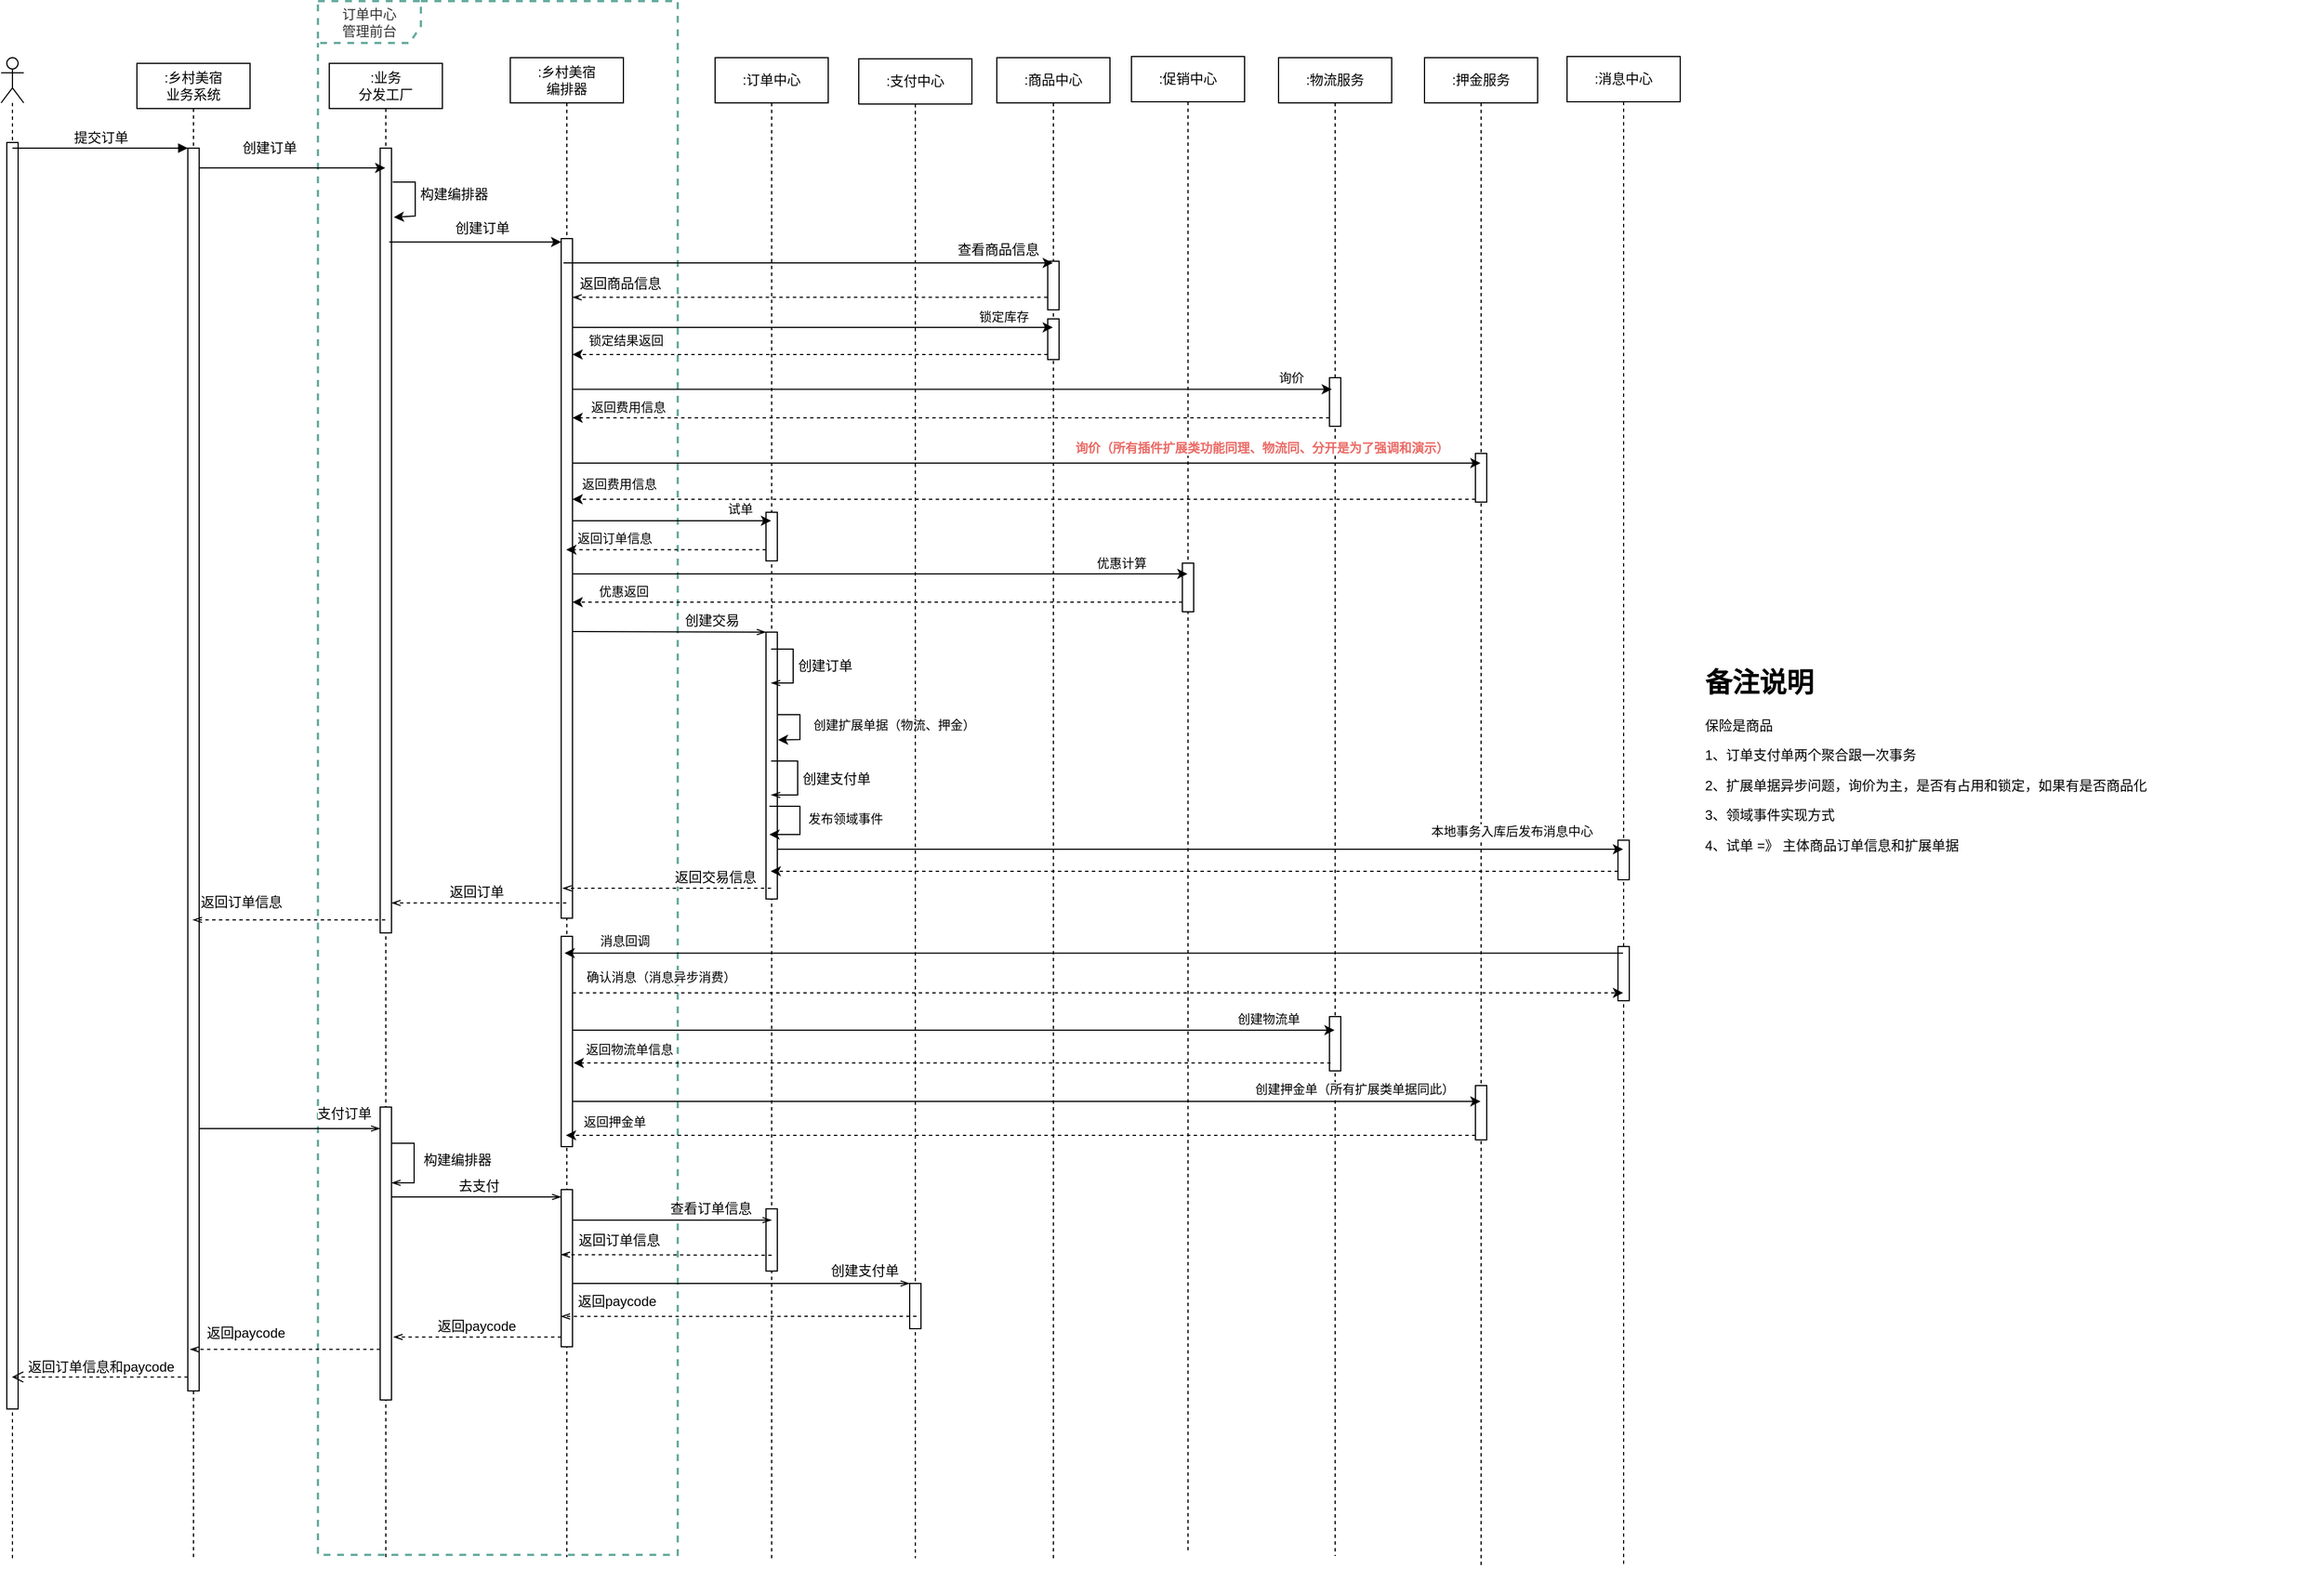 <mxfile version="13.4.5" type="github" pages="3">
  <diagram id="gAt-9Gm0yhOiKPh7kjHq" name="提交订单">
    <mxGraphModel dx="1980" dy="1305" grid="0" gridSize="10" guides="1" tooltips="1" connect="1" arrows="1" fold="1" page="0" pageScale="1" pageWidth="827" pageHeight="1169" math="0" shadow="0">
      <root>
        <mxCell id="0" />
        <mxCell id="1" parent="0" />
        <mxCell id="vg4i-4gwripDsBsRWcko-1" value="订单中心&lt;br&gt;管理前台" style="shape=umlFrame;whiteSpace=wrap;html=1;labelBackgroundColor=none;fontSize=12;width=91;height=37;fontColor=#333333;swimlaneFillColor=none;strokeWidth=2;dashed=1;strokeColor=#67AB9F;" vertex="1" parent="1">
          <mxGeometry x="320" y="-10" width="318" height="1374" as="geometry" />
        </mxCell>
        <mxCell id="vg4i-4gwripDsBsRWcko-2" value="" style="shape=umlLifeline;participant=umlActor;perimeter=lifelinePerimeter;whiteSpace=wrap;html=1;container=1;collapsible=0;recursiveResize=0;verticalAlign=top;spacingTop=36;outlineConnect=0;labelBackgroundColor=none;fontSize=12;size=40;" vertex="1" parent="1">
          <mxGeometry x="40" y="40" width="20" height="1327" as="geometry" />
        </mxCell>
        <mxCell id="jK4DNSi2ChgV_M22fzrw-1" value="" style="html=1;points=[];perimeter=orthogonalPerimeter;" vertex="1" parent="vg4i-4gwripDsBsRWcko-2">
          <mxGeometry x="5" y="75" width="10" height="1120" as="geometry" />
        </mxCell>
        <mxCell id="vg4i-4gwripDsBsRWcko-3" value=":乡村美宿&lt;br&gt;业务系统" style="shape=umlLifeline;perimeter=lifelinePerimeter;whiteSpace=wrap;html=1;container=1;collapsible=0;recursiveResize=0;outlineConnect=0;labelBackgroundColor=none;fontSize=12;" vertex="1" parent="1">
          <mxGeometry x="160" y="45" width="100" height="1322" as="geometry" />
        </mxCell>
        <mxCell id="vg4i-4gwripDsBsRWcko-4" value="" style="html=1;points=[];perimeter=orthogonalPerimeter;labelBackgroundColor=none;fontSize=12;" vertex="1" parent="vg4i-4gwripDsBsRWcko-3">
          <mxGeometry x="45" y="75" width="10" height="1099" as="geometry" />
        </mxCell>
        <mxCell id="vg4i-4gwripDsBsRWcko-5" value="提交订单" style="html=1;verticalAlign=bottom;endArrow=block;entryX=0;entryY=0;strokeColor=#000000;strokeWidth=1;fontSize=12;" edge="1" parent="1" source="vg4i-4gwripDsBsRWcko-2" target="vg4i-4gwripDsBsRWcko-4">
          <mxGeometry relative="1" as="geometry">
            <mxPoint x="135" y="230" as="sourcePoint" />
          </mxGeometry>
        </mxCell>
        <mxCell id="vg4i-4gwripDsBsRWcko-6" value="返回订单信息和paycode" style="html=1;verticalAlign=bottom;endArrow=open;dashed=1;endSize=8;exitX=0;exitY=0.95;strokeColor=#000000;strokeWidth=1;fontSize=12;" edge="1" parent="1">
          <mxGeometry x="-0.01" relative="1" as="geometry">
            <mxPoint x="49.5" y="1206.7" as="targetPoint" />
            <mxPoint x="205" y="1206.7" as="sourcePoint" />
            <mxPoint as="offset" />
          </mxGeometry>
        </mxCell>
        <mxCell id="vg4i-4gwripDsBsRWcko-7" value=":业务&lt;br&gt;分发工厂" style="shape=umlLifeline;perimeter=lifelinePerimeter;whiteSpace=wrap;html=1;container=1;collapsible=0;recursiveResize=0;outlineConnect=0;labelBackgroundColor=none;fontSize=12;" vertex="1" parent="1">
          <mxGeometry x="330" y="45" width="100" height="1322" as="geometry" />
        </mxCell>
        <mxCell id="vg4i-4gwripDsBsRWcko-8" value="" style="html=1;points=[];perimeter=orthogonalPerimeter;labelBackgroundColor=none;fontSize=12;" vertex="1" parent="vg4i-4gwripDsBsRWcko-7">
          <mxGeometry x="45" y="75" width="10" height="694" as="geometry" />
        </mxCell>
        <mxCell id="vg4i-4gwripDsBsRWcko-9" value="构建编排器" style="edgeStyle=none;rounded=0;orthogonalLoop=1;jettySize=auto;html=1;strokeColor=#000000;strokeWidth=1;fontSize=12;entryX=1.103;entryY=0.175;entryDx=0;entryDy=0;entryPerimeter=0;" edge="1" parent="vg4i-4gwripDsBsRWcko-7">
          <mxGeometry x="-0.42" y="-36" relative="1" as="geometry">
            <mxPoint x="56" y="105" as="sourcePoint" />
            <mxPoint x="57.03" y="136.125" as="targetPoint" />
            <Array as="points">
              <mxPoint x="76" y="105" />
              <mxPoint x="76" y="135" />
            </Array>
            <mxPoint x="70" y="11" as="offset" />
          </mxGeometry>
        </mxCell>
        <mxCell id="vg4i-4gwripDsBsRWcko-10" value="" style="html=1;points=[];perimeter=orthogonalPerimeter;labelBackgroundColor=none;fontSize=12;" vertex="1" parent="vg4i-4gwripDsBsRWcko-7">
          <mxGeometry x="45" y="923" width="10" height="259" as="geometry" />
        </mxCell>
        <mxCell id="vg4i-4gwripDsBsRWcko-11" style="edgeStyle=none;rounded=0;orthogonalLoop=1;jettySize=auto;html=1;endArrow=openThin;endFill=0;strokeColor=#000000;strokeWidth=1;fontSize=12;" edge="1" parent="vg4i-4gwripDsBsRWcko-7">
          <mxGeometry relative="1" as="geometry">
            <mxPoint x="55" y="955" as="sourcePoint" />
            <mxPoint x="55" y="990" as="targetPoint" />
            <Array as="points">
              <mxPoint x="75" y="955" />
              <mxPoint x="75" y="990" />
            </Array>
          </mxGeometry>
        </mxCell>
        <mxCell id="vg4i-4gwripDsBsRWcko-12" value="构建编排器" style="edgeLabel;html=1;align=center;verticalAlign=middle;resizable=0;points=[];fontSize=12;" vertex="1" connectable="0" parent="vg4i-4gwripDsBsRWcko-11">
          <mxGeometry x="-0.107" y="-1" relative="1" as="geometry">
            <mxPoint x="39" y="1.67" as="offset" />
          </mxGeometry>
        </mxCell>
        <mxCell id="vg4i-4gwripDsBsRWcko-13" style="edgeStyle=none;rounded=0;orthogonalLoop=1;jettySize=auto;html=1;strokeColor=#000000;strokeWidth=1;fontSize=12;" edge="1" parent="1" target="vg4i-4gwripDsBsRWcko-7">
          <mxGeometry relative="1" as="geometry">
            <mxPoint x="215" y="137.5" as="sourcePoint" />
            <mxPoint x="392" y="138" as="targetPoint" />
          </mxGeometry>
        </mxCell>
        <mxCell id="vg4i-4gwripDsBsRWcko-14" value="创建订单" style="edgeLabel;html=1;align=center;verticalAlign=middle;resizable=0;points=[];fontSize=12;" vertex="1" connectable="0" parent="vg4i-4gwripDsBsRWcko-13">
          <mxGeometry x="-0.1" relative="1" as="geometry">
            <mxPoint x="-12.37" y="-17.5" as="offset" />
          </mxGeometry>
        </mxCell>
        <mxCell id="vg4i-4gwripDsBsRWcko-15" value=":乡村美宿&lt;br&gt;编排器" style="shape=umlLifeline;perimeter=lifelinePerimeter;whiteSpace=wrap;html=1;container=1;collapsible=0;recursiveResize=0;outlineConnect=0;labelBackgroundColor=none;fontSize=12;" vertex="1" parent="1">
          <mxGeometry x="490" y="40" width="100" height="1326" as="geometry" />
        </mxCell>
        <mxCell id="vg4i-4gwripDsBsRWcko-16" value="" style="html=1;points=[];perimeter=orthogonalPerimeter;labelBackgroundColor=none;fontSize=12;" vertex="1" parent="vg4i-4gwripDsBsRWcko-15">
          <mxGeometry x="45" y="160" width="10" height="601" as="geometry" />
        </mxCell>
        <mxCell id="vg4i-4gwripDsBsRWcko-17" value="" style="html=1;points=[];perimeter=orthogonalPerimeter;labelBackgroundColor=none;fontSize=12;" vertex="1" parent="vg4i-4gwripDsBsRWcko-15">
          <mxGeometry x="45" y="1001" width="10" height="139" as="geometry" />
        </mxCell>
        <mxCell id="CdKLxBeLla3y-J0h16OE-45" value="" style="html=1;points=[];perimeter=orthogonalPerimeter;" vertex="1" parent="vg4i-4gwripDsBsRWcko-15">
          <mxGeometry x="45" y="777" width="10" height="186" as="geometry" />
        </mxCell>
        <mxCell id="vg4i-4gwripDsBsRWcko-18" style="edgeStyle=none;rounded=0;orthogonalLoop=1;jettySize=auto;html=1;strokeColor=#000000;strokeWidth=1;fontSize=12;" edge="1" parent="1" target="vg4i-4gwripDsBsRWcko-16">
          <mxGeometry relative="1" as="geometry">
            <mxPoint x="383" y="203" as="sourcePoint" />
            <mxPoint x="603.43" y="202.8" as="targetPoint" />
          </mxGeometry>
        </mxCell>
        <mxCell id="vg4i-4gwripDsBsRWcko-19" value="创建订单" style="edgeLabel;html=1;align=center;verticalAlign=middle;resizable=0;points=[];fontSize=12;" vertex="1" connectable="0" parent="vg4i-4gwripDsBsRWcko-18">
          <mxGeometry x="0.08" y="3" relative="1" as="geometry">
            <mxPoint y="-8.8" as="offset" />
          </mxGeometry>
        </mxCell>
        <mxCell id="vg4i-4gwripDsBsRWcko-20" value=":商品中心" style="shape=umlLifeline;perimeter=lifelinePerimeter;whiteSpace=wrap;html=1;container=1;collapsible=0;recursiveResize=0;outlineConnect=0;labelBackgroundColor=none;fontSize=12;" vertex="1" parent="1">
          <mxGeometry x="920" y="40" width="100" height="1329" as="geometry" />
        </mxCell>
        <mxCell id="vg4i-4gwripDsBsRWcko-21" value="" style="html=1;points=[];perimeter=orthogonalPerimeter;labelBackgroundColor=none;fontSize=12;" vertex="1" parent="vg4i-4gwripDsBsRWcko-20">
          <mxGeometry x="45" y="180" width="10" height="43" as="geometry" />
        </mxCell>
        <mxCell id="CdKLxBeLla3y-J0h16OE-15" value="" style="html=1;points=[];perimeter=orthogonalPerimeter;labelBackgroundColor=none;fontSize=12;" vertex="1" parent="vg4i-4gwripDsBsRWcko-20">
          <mxGeometry x="45" y="231" width="10" height="36" as="geometry" />
        </mxCell>
        <mxCell id="vg4i-4gwripDsBsRWcko-22" style="edgeStyle=none;rounded=0;orthogonalLoop=1;jettySize=auto;html=1;strokeColor=#000000;strokeWidth=1;fontSize=12;exitX=0.2;exitY=0.087;exitDx=0;exitDy=0;exitPerimeter=0;" edge="1" parent="1">
          <mxGeometry relative="1" as="geometry">
            <mxPoint x="537.0" y="221.499" as="sourcePoint" />
            <mxPoint x="969.5" y="221.499" as="targetPoint" />
          </mxGeometry>
        </mxCell>
        <mxCell id="vg4i-4gwripDsBsRWcko-23" value="查看商品信息" style="edgeLabel;html=1;align=center;verticalAlign=middle;resizable=0;points=[];fontSize=12;" vertex="1" connectable="0" parent="vg4i-4gwripDsBsRWcko-22">
          <mxGeometry x="-0.018" y="1" relative="1" as="geometry">
            <mxPoint x="171.0" y="-11" as="offset" />
          </mxGeometry>
        </mxCell>
        <mxCell id="vg4i-4gwripDsBsRWcko-24" style="edgeStyle=none;rounded=0;orthogonalLoop=1;jettySize=auto;html=1;strokeColor=#000000;strokeWidth=1;fontSize=12;endArrow=openThin;endFill=0;dashed=1;exitX=-0.027;exitY=0.789;exitDx=0;exitDy=0;exitPerimeter=0;" edge="1" parent="1">
          <mxGeometry relative="1" as="geometry">
            <mxPoint x="964.73" y="251.927" as="sourcePoint" />
            <mxPoint x="545" y="251.927" as="targetPoint" />
          </mxGeometry>
        </mxCell>
        <mxCell id="vg4i-4gwripDsBsRWcko-25" value="返回商品信息" style="edgeLabel;html=1;align=center;verticalAlign=middle;resizable=0;points=[];fontSize=12;" vertex="1" connectable="0" parent="vg4i-4gwripDsBsRWcko-24">
          <mxGeometry x="-0.303" y="-1" relative="1" as="geometry">
            <mxPoint x="-231.06" y="-11.43" as="offset" />
          </mxGeometry>
        </mxCell>
        <mxCell id="vg4i-4gwripDsBsRWcko-26" value=":订单中心" style="shape=umlLifeline;perimeter=lifelinePerimeter;whiteSpace=wrap;html=1;container=1;collapsible=0;recursiveResize=0;outlineConnect=0;labelBackgroundColor=none;fontSize=12;" vertex="1" parent="1">
          <mxGeometry x="671" y="40" width="100" height="1329" as="geometry" />
        </mxCell>
        <mxCell id="vg4i-4gwripDsBsRWcko-27" value="" style="html=1;points=[];perimeter=orthogonalPerimeter;labelBackgroundColor=none;fontSize=12;" vertex="1" parent="vg4i-4gwripDsBsRWcko-26">
          <mxGeometry x="45" y="508" width="10" height="236" as="geometry" />
        </mxCell>
        <mxCell id="vg4i-4gwripDsBsRWcko-28" value="" style="html=1;points=[];perimeter=orthogonalPerimeter;labelBackgroundColor=none;fontSize=12;" vertex="1" parent="vg4i-4gwripDsBsRWcko-26">
          <mxGeometry x="45" y="1018" width="10" height="55" as="geometry" />
        </mxCell>
        <mxCell id="CdKLxBeLla3y-J0h16OE-3" value="" style="html=1;points=[];perimeter=orthogonalPerimeter;labelBackgroundColor=none;fontSize=12;" vertex="1" parent="vg4i-4gwripDsBsRWcko-26">
          <mxGeometry x="45" y="402" width="10" height="43" as="geometry" />
        </mxCell>
        <mxCell id="CdKLxBeLla3y-J0h16OE-30" style="edgeStyle=none;rounded=0;orthogonalLoop=1;jettySize=auto;html=1;entryX=1.056;entryY=0.474;entryDx=0;entryDy=0;entryPerimeter=0;" edge="1" parent="vg4i-4gwripDsBsRWcko-26">
          <mxGeometry relative="1" as="geometry">
            <mxPoint x="55" y="581" as="sourcePoint" />
            <mxPoint x="55.56" y="603.28" as="targetPoint" />
            <Array as="points">
              <mxPoint x="75" y="581" />
              <mxPoint x="75" y="603" />
            </Array>
          </mxGeometry>
        </mxCell>
        <mxCell id="CdKLxBeLla3y-J0h16OE-31" value="创建扩展单据（物流、押金）" style="edgeLabel;html=1;align=center;verticalAlign=middle;resizable=0;points=[];" vertex="1" connectable="0" parent="CdKLxBeLla3y-J0h16OE-30">
          <mxGeometry x="-0.467" y="-12" relative="1" as="geometry">
            <mxPoint x="86" y="-3" as="offset" />
          </mxGeometry>
        </mxCell>
        <mxCell id="CdKLxBeLla3y-J0h16OE-37" style="edgeStyle=none;rounded=0;orthogonalLoop=1;jettySize=auto;html=1;" edge="1" parent="vg4i-4gwripDsBsRWcko-26">
          <mxGeometry relative="1" as="geometry">
            <mxPoint x="48" y="662" as="sourcePoint" />
            <mxPoint x="48" y="687" as="targetPoint" />
            <Array as="points">
              <mxPoint x="75" y="662" />
              <mxPoint x="75" y="687" />
            </Array>
          </mxGeometry>
        </mxCell>
        <mxCell id="CdKLxBeLla3y-J0h16OE-38" value="发布领域事件" style="edgeLabel;html=1;align=center;verticalAlign=middle;resizable=0;points=[];" vertex="1" connectable="0" parent="CdKLxBeLla3y-J0h16OE-37">
          <mxGeometry x="-0.317" y="-11" relative="1" as="geometry">
            <mxPoint x="51" y="10.33" as="offset" />
          </mxGeometry>
        </mxCell>
        <mxCell id="vg4i-4gwripDsBsRWcko-29" style="edgeStyle=none;rounded=0;orthogonalLoop=1;jettySize=auto;html=1;endArrow=openThin;endFill=0;strokeColor=#000000;strokeWidth=1;fontSize=12;exitX=1.046;exitY=0.344;exitDx=0;exitDy=0;exitPerimeter=0;" edge="1" parent="1" target="vg4i-4gwripDsBsRWcko-27">
          <mxGeometry relative="1" as="geometry">
            <mxPoint x="545.46" y="547.44" as="sourcePoint" />
            <mxPoint x="722" y="558" as="targetPoint" />
          </mxGeometry>
        </mxCell>
        <mxCell id="vg4i-4gwripDsBsRWcko-30" value="创建交易" style="edgeLabel;html=1;align=center;verticalAlign=middle;resizable=0;points=[];fontSize=12;" vertex="1" connectable="0" parent="vg4i-4gwripDsBsRWcko-29">
          <mxGeometry x="0.43" relative="1" as="geometry">
            <mxPoint y="-10.44" as="offset" />
          </mxGeometry>
        </mxCell>
        <mxCell id="vg4i-4gwripDsBsRWcko-31" style="edgeStyle=none;rounded=0;orthogonalLoop=1;jettySize=auto;html=1;endArrow=openThin;endFill=0;strokeColor=#000000;strokeWidth=1;fontSize=12;" edge="1" parent="1">
          <mxGeometry relative="1" as="geometry">
            <mxPoint x="720.5" y="563" as="sourcePoint" />
            <mxPoint x="720.5" y="593" as="targetPoint" />
            <Array as="points">
              <mxPoint x="740" y="563" />
              <mxPoint x="740" y="593" />
            </Array>
          </mxGeometry>
        </mxCell>
        <mxCell id="vg4i-4gwripDsBsRWcko-32" value="创建订单" style="edgeLabel;html=1;align=center;verticalAlign=middle;resizable=0;points=[];fontSize=12;" vertex="1" connectable="0" parent="vg4i-4gwripDsBsRWcko-31">
          <mxGeometry x="-0.393" y="2" relative="1" as="geometry">
            <mxPoint x="26.0" y="13.5" as="offset" />
          </mxGeometry>
        </mxCell>
        <mxCell id="vg4i-4gwripDsBsRWcko-33" style="edgeStyle=none;rounded=0;orthogonalLoop=1;jettySize=auto;html=1;endArrow=openThin;endFill=0;strokeColor=#000000;strokeWidth=1;fontSize=12;" edge="1" parent="1">
          <mxGeometry relative="1" as="geometry">
            <mxPoint x="720.5" y="662" as="sourcePoint" />
            <mxPoint x="720.5" y="692" as="targetPoint" />
            <Array as="points">
              <mxPoint x="744" y="662" />
              <mxPoint x="744" y="692" />
            </Array>
          </mxGeometry>
        </mxCell>
        <mxCell id="vg4i-4gwripDsBsRWcko-34" value="创建支付单" style="edgeLabel;html=1;align=center;verticalAlign=middle;resizable=0;points=[];fontSize=12;" vertex="1" connectable="0" parent="vg4i-4gwripDsBsRWcko-33">
          <mxGeometry x="-0.393" y="2" relative="1" as="geometry">
            <mxPoint x="32" y="15.83" as="offset" />
          </mxGeometry>
        </mxCell>
        <mxCell id="vg4i-4gwripDsBsRWcko-35" style="edgeStyle=none;rounded=0;orthogonalLoop=1;jettySize=auto;html=1;endArrow=openThin;endFill=0;strokeColor=#000000;strokeWidth=1;fontSize=12;dashed=1;entryX=0.122;entryY=0.829;entryDx=0;entryDy=0;entryPerimeter=0;" edge="1" parent="1">
          <mxGeometry relative="1" as="geometry">
            <mxPoint x="720.5" y="774.54" as="sourcePoint" />
            <mxPoint x="536.22" y="774.54" as="targetPoint" />
          </mxGeometry>
        </mxCell>
        <mxCell id="vg4i-4gwripDsBsRWcko-36" value="返回交易信息" style="edgeLabel;html=1;align=center;verticalAlign=middle;resizable=0;points=[];fontSize=12;" vertex="1" connectable="0" parent="vg4i-4gwripDsBsRWcko-35">
          <mxGeometry x="-0.458" y="-1" relative="1" as="geometry">
            <mxPoint y="-9" as="offset" />
          </mxGeometry>
        </mxCell>
        <mxCell id="vg4i-4gwripDsBsRWcko-37" style="edgeStyle=none;rounded=0;orthogonalLoop=1;jettySize=auto;html=1;dashed=1;endArrow=openThin;endFill=0;strokeColor=#000000;strokeWidth=1;fontSize=12;" edge="1" parent="1">
          <mxGeometry relative="1" as="geometry">
            <mxPoint x="539.5" y="787.5" as="sourcePoint" />
            <mxPoint x="385" y="787.5" as="targetPoint" />
          </mxGeometry>
        </mxCell>
        <mxCell id="vg4i-4gwripDsBsRWcko-38" value="返回订单" style="edgeLabel;html=1;align=center;verticalAlign=middle;resizable=0;points=[];fontSize=12;" vertex="1" connectable="0" parent="vg4i-4gwripDsBsRWcko-37">
          <mxGeometry x="-0.145" y="-2" relative="1" as="geometry">
            <mxPoint x="-13.46" y="-8" as="offset" />
          </mxGeometry>
        </mxCell>
        <mxCell id="vg4i-4gwripDsBsRWcko-39" style="edgeStyle=none;rounded=0;orthogonalLoop=1;jettySize=auto;html=1;dashed=1;endArrow=openThin;endFill=0;strokeColor=#000000;strokeWidth=1;fontSize=12;" edge="1" parent="1">
          <mxGeometry relative="1" as="geometry">
            <mxPoint x="379.5" y="802.5" as="sourcePoint" />
            <mxPoint x="209.447" y="802.5" as="targetPoint" />
          </mxGeometry>
        </mxCell>
        <mxCell id="vg4i-4gwripDsBsRWcko-40" value="返回订单信息" style="edgeLabel;html=1;align=center;verticalAlign=middle;resizable=0;points=[];fontSize=12;" vertex="1" connectable="0" parent="vg4i-4gwripDsBsRWcko-39">
          <mxGeometry x="0.022" y="-1" relative="1" as="geometry">
            <mxPoint x="-41" y="-14.5" as="offset" />
          </mxGeometry>
        </mxCell>
        <mxCell id="vg4i-4gwripDsBsRWcko-41" style="edgeStyle=none;rounded=0;orthogonalLoop=1;jettySize=auto;html=1;endArrow=openThin;endFill=0;strokeColor=#000000;strokeWidth=1;fontSize=12;" edge="1" parent="1" target="vg4i-4gwripDsBsRWcko-10">
          <mxGeometry relative="1" as="geometry">
            <mxPoint x="215" y="987.0" as="sourcePoint" />
            <mxPoint x="410" y="987" as="targetPoint" />
          </mxGeometry>
        </mxCell>
        <mxCell id="vg4i-4gwripDsBsRWcko-42" value="支付订单" style="edgeLabel;html=1;align=center;verticalAlign=middle;resizable=0;points=[];fontSize=12;" vertex="1" connectable="0" parent="vg4i-4gwripDsBsRWcko-41">
          <mxGeometry x="-0.17" y="3" relative="1" as="geometry">
            <mxPoint x="61.33" y="-10" as="offset" />
          </mxGeometry>
        </mxCell>
        <mxCell id="vg4i-4gwripDsBsRWcko-43" value="去支付" style="edgeStyle=none;rounded=0;orthogonalLoop=1;jettySize=auto;html=1;endArrow=openThin;endFill=0;strokeColor=#000000;strokeWidth=1;fontSize=12;" edge="1" parent="1">
          <mxGeometry x="0.028" y="10" relative="1" as="geometry">
            <mxPoint x="385" y="1047.5" as="sourcePoint" />
            <mxPoint x="535" y="1047.5" as="targetPoint" />
            <mxPoint as="offset" />
          </mxGeometry>
        </mxCell>
        <mxCell id="vg4i-4gwripDsBsRWcko-44" style="edgeStyle=none;rounded=0;orthogonalLoop=1;jettySize=auto;html=1;endArrow=openThin;endFill=0;strokeColor=#000000;strokeWidth=1;fontSize=12;" edge="1" parent="1" source="vg4i-4gwripDsBsRWcko-17">
          <mxGeometry relative="1" as="geometry">
            <mxPoint x="615" y="1068.04" as="sourcePoint" />
            <mxPoint x="721" y="1068" as="targetPoint" />
          </mxGeometry>
        </mxCell>
        <mxCell id="vg4i-4gwripDsBsRWcko-45" value="查看订单信息" style="edgeLabel;html=1;align=center;verticalAlign=middle;resizable=0;points=[];fontSize=12;" vertex="1" connectable="0" parent="vg4i-4gwripDsBsRWcko-44">
          <mxGeometry x="0.142" y="1" relative="1" as="geometry">
            <mxPoint x="21" y="-9" as="offset" />
          </mxGeometry>
        </mxCell>
        <mxCell id="vg4i-4gwripDsBsRWcko-46" style="edgeStyle=none;rounded=0;orthogonalLoop=1;jettySize=auto;html=1;endArrow=openThin;endFill=0;strokeColor=#000000;strokeWidth=1;fontSize=12;dashed=1;entryX=-0.02;entryY=0.414;entryDx=0;entryDy=0;entryPerimeter=0;" edge="1" parent="1" target="vg4i-4gwripDsBsRWcko-17">
          <mxGeometry relative="1" as="geometry">
            <mxPoint x="721" y="1099" as="sourcePoint" />
            <mxPoint x="615" y="1095.5" as="targetPoint" />
          </mxGeometry>
        </mxCell>
        <mxCell id="vg4i-4gwripDsBsRWcko-47" value="返回订单信息" style="edgeLabel;html=1;align=center;verticalAlign=middle;resizable=0;points=[];fontSize=12;" vertex="1" connectable="0" parent="vg4i-4gwripDsBsRWcko-46">
          <mxGeometry x="-0.423" y="-3" relative="1" as="geometry">
            <mxPoint x="-81.67" y="-10.37" as="offset" />
          </mxGeometry>
        </mxCell>
        <mxCell id="vg4i-4gwripDsBsRWcko-48" value=":支付中心" style="shape=umlLifeline;perimeter=lifelinePerimeter;whiteSpace=wrap;html=1;container=1;collapsible=0;recursiveResize=0;outlineConnect=0;labelBackgroundColor=none;fontSize=12;" vertex="1" parent="1">
          <mxGeometry x="798" y="41" width="100" height="1326" as="geometry" />
        </mxCell>
        <mxCell id="vg4i-4gwripDsBsRWcko-49" value="" style="html=1;points=[];perimeter=orthogonalPerimeter;labelBackgroundColor=none;fontSize=12;" vertex="1" parent="vg4i-4gwripDsBsRWcko-48">
          <mxGeometry x="45" y="1083" width="10" height="40" as="geometry" />
        </mxCell>
        <mxCell id="vg4i-4gwripDsBsRWcko-50" style="edgeStyle=none;rounded=0;orthogonalLoop=1;jettySize=auto;html=1;endArrow=openThin;endFill=0;strokeColor=#000000;strokeWidth=1;fontSize=12;" edge="1" parent="1" source="vg4i-4gwripDsBsRWcko-17" target="vg4i-4gwripDsBsRWcko-49">
          <mxGeometry relative="1" as="geometry">
            <mxPoint x="615" y="1123.64" as="sourcePoint" />
            <mxPoint x="1211.91" y="1123.64" as="targetPoint" />
          </mxGeometry>
        </mxCell>
        <mxCell id="vg4i-4gwripDsBsRWcko-51" value="创建支付单" style="edgeLabel;html=1;align=center;verticalAlign=middle;resizable=0;points=[];fontSize=12;" vertex="1" connectable="0" parent="vg4i-4gwripDsBsRWcko-50">
          <mxGeometry x="0.799" relative="1" as="geometry">
            <mxPoint x="-10" y="-11" as="offset" />
          </mxGeometry>
        </mxCell>
        <mxCell id="vg4i-4gwripDsBsRWcko-52" style="edgeStyle=none;rounded=0;orthogonalLoop=1;jettySize=auto;html=1;dashed=1;endArrow=openThin;endFill=0;strokeColor=#000000;strokeWidth=1;fontSize=12;entryX=-0.02;entryY=0.807;entryDx=0;entryDy=0;entryPerimeter=0;" edge="1" parent="1" target="vg4i-4gwripDsBsRWcko-17">
          <mxGeometry relative="1" as="geometry">
            <mxPoint x="849" y="1153" as="sourcePoint" />
            <mxPoint x="616" y="1151" as="targetPoint" />
          </mxGeometry>
        </mxCell>
        <mxCell id="vg4i-4gwripDsBsRWcko-53" value="返回paycode" style="edgeLabel;html=1;align=center;verticalAlign=middle;resizable=0;points=[];fontSize=12;" vertex="1" connectable="0" parent="vg4i-4gwripDsBsRWcko-52">
          <mxGeometry x="-0.741" relative="1" as="geometry">
            <mxPoint x="-224.67" y="-13.02" as="offset" />
          </mxGeometry>
        </mxCell>
        <mxCell id="vg4i-4gwripDsBsRWcko-54" value="返回paycode" style="edgeStyle=none;rounded=0;orthogonalLoop=1;jettySize=auto;html=1;entryX=1.173;entryY=0.785;entryDx=0;entryDy=0;entryPerimeter=0;endArrow=openThin;endFill=0;strokeColor=#000000;strokeWidth=1;fontSize=12;dashed=1;" edge="1" parent="1" source="vg4i-4gwripDsBsRWcko-17" target="vg4i-4gwripDsBsRWcko-10">
          <mxGeometry x="0.009" y="-9" relative="1" as="geometry">
            <mxPoint as="offset" />
          </mxGeometry>
        </mxCell>
        <mxCell id="vg4i-4gwripDsBsRWcko-55" style="edgeStyle=none;rounded=0;orthogonalLoop=1;jettySize=auto;html=1;entryX=0.201;entryY=0.845;entryDx=0;entryDy=0;entryPerimeter=0;endArrow=openThin;endFill=0;strokeColor=#000000;strokeWidth=1;fontSize=12;dashed=1;" edge="1" parent="1">
          <mxGeometry relative="1" as="geometry">
            <mxPoint x="375" y="1182.27" as="sourcePoint" />
            <mxPoint x="207.01" y="1182.27" as="targetPoint" />
          </mxGeometry>
        </mxCell>
        <mxCell id="vg4i-4gwripDsBsRWcko-56" value="返回paycode" style="edgeLabel;html=1;align=center;verticalAlign=middle;resizable=0;points=[];fontSize=12;" vertex="1" connectable="0" parent="vg4i-4gwripDsBsRWcko-55">
          <mxGeometry x="0.505" y="-2" relative="1" as="geometry">
            <mxPoint x="7" y="-12.27" as="offset" />
          </mxGeometry>
        </mxCell>
        <mxCell id="CdKLxBeLla3y-J0h16OE-1" value=":促销中心" style="shape=umlLifeline;perimeter=lifelinePerimeter;whiteSpace=wrap;html=1;container=1;collapsible=0;recursiveResize=0;outlineConnect=0;labelBackgroundColor=none;fontSize=12;" vertex="1" parent="1">
          <mxGeometry x="1039" y="39" width="100" height="1322" as="geometry" />
        </mxCell>
        <mxCell id="CdKLxBeLla3y-J0h16OE-2" value="" style="html=1;points=[];perimeter=orthogonalPerimeter;labelBackgroundColor=none;fontSize=12;" vertex="1" parent="CdKLxBeLla3y-J0h16OE-1">
          <mxGeometry x="45" y="448" width="10" height="43" as="geometry" />
        </mxCell>
        <mxCell id="CdKLxBeLla3y-J0h16OE-4" style="edgeStyle=none;rounded=0;orthogonalLoop=1;jettySize=auto;html=1;" edge="1" parent="1">
          <mxGeometry relative="1" as="geometry">
            <mxPoint x="545" y="449.5" as="sourcePoint" />
            <mxPoint x="720.5" y="449.5" as="targetPoint" />
          </mxGeometry>
        </mxCell>
        <mxCell id="CdKLxBeLla3y-J0h16OE-6" value="试单" style="edgeLabel;html=1;align=center;verticalAlign=middle;resizable=0;points=[];" vertex="1" connectable="0" parent="CdKLxBeLla3y-J0h16OE-4">
          <mxGeometry x="0.099" y="3" relative="1" as="geometry">
            <mxPoint x="51" y="-7.5" as="offset" />
          </mxGeometry>
        </mxCell>
        <mxCell id="CdKLxBeLla3y-J0h16OE-5" style="edgeStyle=none;rounded=0;orthogonalLoop=1;jettySize=auto;html=1;entryX=0.446;entryY=0.306;entryDx=0;entryDy=0;entryPerimeter=0;dashed=1;" edge="1" parent="1">
          <mxGeometry relative="1" as="geometry">
            <mxPoint x="716" y="475.122" as="sourcePoint" />
            <mxPoint x="539.46" y="475.122" as="targetPoint" />
          </mxGeometry>
        </mxCell>
        <mxCell id="CdKLxBeLla3y-J0h16OE-7" value="返回订单信息" style="edgeLabel;html=1;align=center;verticalAlign=middle;resizable=0;points=[];" vertex="1" connectable="0" parent="CdKLxBeLla3y-J0h16OE-5">
          <mxGeometry x="0.513" y="-1" relative="1" as="geometry">
            <mxPoint x="-1" y="-9.12" as="offset" />
          </mxGeometry>
        </mxCell>
        <mxCell id="CdKLxBeLla3y-J0h16OE-8" style="edgeStyle=none;rounded=0;orthogonalLoop=1;jettySize=auto;html=1;" edge="1" parent="1">
          <mxGeometry relative="1" as="geometry">
            <mxPoint x="545" y="496.5" as="sourcePoint" />
            <mxPoint x="1088.5" y="496.5" as="targetPoint" />
          </mxGeometry>
        </mxCell>
        <mxCell id="CdKLxBeLla3y-J0h16OE-9" value="优惠计算" style="edgeLabel;html=1;align=center;verticalAlign=middle;resizable=0;points=[];" vertex="1" connectable="0" parent="CdKLxBeLla3y-J0h16OE-8">
          <mxGeometry x="0.677" y="3" relative="1" as="geometry">
            <mxPoint x="29" y="-6.5" as="offset" />
          </mxGeometry>
        </mxCell>
        <mxCell id="CdKLxBeLla3y-J0h16OE-10" style="edgeStyle=none;rounded=0;orthogonalLoop=1;jettySize=auto;html=1;dashed=1;" edge="1" parent="1">
          <mxGeometry relative="1" as="geometry">
            <mxPoint x="1084" y="521.5" as="sourcePoint" />
            <mxPoint x="545" y="521.5" as="targetPoint" />
          </mxGeometry>
        </mxCell>
        <mxCell id="CdKLxBeLla3y-J0h16OE-11" value="优惠返回" style="edgeLabel;html=1;align=center;verticalAlign=middle;resizable=0;points=[];" vertex="1" connectable="0" parent="CdKLxBeLla3y-J0h16OE-10">
          <mxGeometry x="0.829" y="-3" relative="1" as="geometry">
            <mxPoint x="-1" y="-7" as="offset" />
          </mxGeometry>
        </mxCell>
        <mxCell id="CdKLxBeLla3y-J0h16OE-16" style="edgeStyle=none;rounded=0;orthogonalLoop=1;jettySize=auto;html=1;" edge="1" parent="1">
          <mxGeometry relative="1" as="geometry">
            <mxPoint x="545" y="278.5" as="sourcePoint" />
            <mxPoint x="969.5" y="278.5" as="targetPoint" />
          </mxGeometry>
        </mxCell>
        <mxCell id="CdKLxBeLla3y-J0h16OE-17" value="锁定库存" style="edgeLabel;html=1;align=center;verticalAlign=middle;resizable=0;points=[];" vertex="1" connectable="0" parent="CdKLxBeLla3y-J0h16OE-16">
          <mxGeometry x="0.786" y="2" relative="1" as="geometry">
            <mxPoint x="2.14" y="-7.5" as="offset" />
          </mxGeometry>
        </mxCell>
        <mxCell id="CdKLxBeLla3y-J0h16OE-18" style="edgeStyle=none;rounded=0;orthogonalLoop=1;jettySize=auto;html=1;dashed=1;" edge="1" parent="1">
          <mxGeometry relative="1" as="geometry">
            <mxPoint x="965" y="302.5" as="sourcePoint" />
            <mxPoint x="545" y="302.5" as="targetPoint" />
          </mxGeometry>
        </mxCell>
        <mxCell id="CdKLxBeLla3y-J0h16OE-19" value="锁定结果返回" style="edgeLabel;html=1;align=center;verticalAlign=middle;resizable=0;points=[];" vertex="1" connectable="0" parent="CdKLxBeLla3y-J0h16OE-18">
          <mxGeometry x="0.868" y="-2" relative="1" as="geometry">
            <mxPoint x="19.57" y="-10.5" as="offset" />
          </mxGeometry>
        </mxCell>
        <mxCell id="CdKLxBeLla3y-J0h16OE-20" value=":物流服务" style="shape=umlLifeline;perimeter=lifelinePerimeter;whiteSpace=wrap;html=1;container=1;collapsible=0;recursiveResize=0;outlineConnect=0;labelBackgroundColor=none;fontSize=12;" vertex="1" parent="1">
          <mxGeometry x="1169" y="40" width="100" height="1325" as="geometry" />
        </mxCell>
        <mxCell id="CdKLxBeLla3y-J0h16OE-21" value="" style="html=1;points=[];perimeter=orthogonalPerimeter;labelBackgroundColor=none;fontSize=12;" vertex="1" parent="CdKLxBeLla3y-J0h16OE-20">
          <mxGeometry x="45" y="283" width="10" height="43" as="geometry" />
        </mxCell>
        <mxCell id="CdKLxBeLla3y-J0h16OE-50" value="" style="html=1;points=[];perimeter=orthogonalPerimeter;labelBackgroundColor=none;fontSize=12;" vertex="1" parent="CdKLxBeLla3y-J0h16OE-20">
          <mxGeometry x="45" y="848" width="10" height="48" as="geometry" />
        </mxCell>
        <mxCell id="CdKLxBeLla3y-J0h16OE-22" value=":押金服务" style="shape=umlLifeline;perimeter=lifelinePerimeter;whiteSpace=wrap;html=1;container=1;collapsible=0;recursiveResize=0;outlineConnect=0;labelBackgroundColor=none;fontSize=12;" vertex="1" parent="1">
          <mxGeometry x="1298" y="40" width="100" height="1335" as="geometry" />
        </mxCell>
        <mxCell id="CdKLxBeLla3y-J0h16OE-23" value="" style="html=1;points=[];perimeter=orthogonalPerimeter;labelBackgroundColor=none;fontSize=12;" vertex="1" parent="CdKLxBeLla3y-J0h16OE-22">
          <mxGeometry x="45" y="350" width="10" height="43" as="geometry" />
        </mxCell>
        <mxCell id="CdKLxBeLla3y-J0h16OE-58" value="" style="html=1;points=[];perimeter=orthogonalPerimeter;labelBackgroundColor=none;fontSize=12;" vertex="1" parent="CdKLxBeLla3y-J0h16OE-22">
          <mxGeometry x="45" y="909" width="10" height="48" as="geometry" />
        </mxCell>
        <mxCell id="CdKLxBeLla3y-J0h16OE-24" value="&lt;h1&gt;备注说明&lt;/h1&gt;&lt;p&gt;保险是商品&lt;/p&gt;&lt;p&gt;1、订单支付单两个聚合跟一次事务&lt;/p&gt;&lt;p&gt;2、扩展单据异步问题，询价为主，是否有占用和锁定，如果有是否商品化&lt;/p&gt;&lt;p&gt;3、领域事件实现方式&lt;/p&gt;&lt;p&gt;4、试单 =》 主体商品订单信息和扩展单据&lt;/p&gt;" style="text;html=1;strokeColor=none;fillColor=none;spacing=5;spacingTop=-20;whiteSpace=wrap;overflow=hidden;rounded=0;" vertex="1" parent="1">
          <mxGeometry x="1541" y="573" width="551" height="213" as="geometry" />
        </mxCell>
        <mxCell id="CdKLxBeLla3y-J0h16OE-26" style="edgeStyle=none;rounded=0;orthogonalLoop=1;jettySize=auto;html=1;entryX=0.212;entryY=0.471;entryDx=0;entryDy=0;entryPerimeter=0;" edge="1" parent="1">
          <mxGeometry relative="1" as="geometry">
            <mxPoint x="545" y="333.253" as="sourcePoint" />
            <mxPoint x="1216.12" y="333.253" as="targetPoint" />
          </mxGeometry>
        </mxCell>
        <mxCell id="CdKLxBeLla3y-J0h16OE-28" value="询价" style="edgeLabel;html=1;align=center;verticalAlign=middle;resizable=0;points=[];" vertex="1" connectable="0" parent="CdKLxBeLla3y-J0h16OE-26">
          <mxGeometry x="0.855" y="5" relative="1" as="geometry">
            <mxPoint x="12.33" y="-5.25" as="offset" />
          </mxGeometry>
        </mxCell>
        <mxCell id="CdKLxBeLla3y-J0h16OE-27" style="edgeStyle=none;rounded=0;orthogonalLoop=1;jettySize=auto;html=1;dashed=1;" edge="1" parent="1">
          <mxGeometry relative="1" as="geometry">
            <mxPoint x="1214" y="358.5" as="sourcePoint" />
            <mxPoint x="545" y="358.5" as="targetPoint" />
          </mxGeometry>
        </mxCell>
        <mxCell id="CdKLxBeLla3y-J0h16OE-29" value="返回费用信息" style="edgeLabel;html=1;align=center;verticalAlign=middle;resizable=0;points=[];" vertex="1" connectable="0" parent="CdKLxBeLla3y-J0h16OE-27">
          <mxGeometry x="0.882" y="-2" relative="1" as="geometry">
            <mxPoint x="9.33" y="-7.5" as="offset" />
          </mxGeometry>
        </mxCell>
        <mxCell id="CdKLxBeLla3y-J0h16OE-32" style="edgeStyle=none;rounded=0;orthogonalLoop=1;jettySize=auto;html=1;" edge="1" parent="1">
          <mxGeometry relative="1" as="geometry">
            <mxPoint x="545" y="398.5" as="sourcePoint" />
            <mxPoint x="1347.5" y="398.5" as="targetPoint" />
          </mxGeometry>
        </mxCell>
        <mxCell id="CdKLxBeLla3y-J0h16OE-33" value="&lt;b&gt;&lt;font color=&quot;#ea6b66&quot;&gt;询价（所有插件扩展类功能同理、物流同、分开是为了强调和演示）&lt;/font&gt;&lt;/b&gt;" style="edgeLabel;html=1;align=center;verticalAlign=middle;resizable=0;points=[];" vertex="1" connectable="0" parent="CdKLxBeLla3y-J0h16OE-32">
          <mxGeometry x="0.887" y="6" relative="1" as="geometry">
            <mxPoint x="-148.33" y="-7.5" as="offset" />
          </mxGeometry>
        </mxCell>
        <mxCell id="CdKLxBeLla3y-J0h16OE-34" style="edgeStyle=none;rounded=0;orthogonalLoop=1;jettySize=auto;html=1;dashed=1;" edge="1" parent="1">
          <mxGeometry relative="1" as="geometry">
            <mxPoint x="1343" y="430.5" as="sourcePoint" />
            <mxPoint x="545" y="430.5" as="targetPoint" />
          </mxGeometry>
        </mxCell>
        <mxCell id="CdKLxBeLla3y-J0h16OE-35" value="返回费用信息" style="edgeLabel;html=1;align=center;verticalAlign=middle;resizable=0;points=[];" vertex="1" connectable="0" parent="CdKLxBeLla3y-J0h16OE-34">
          <mxGeometry x="0.917" y="-3" relative="1" as="geometry">
            <mxPoint x="7.33" y="-10.5" as="offset" />
          </mxGeometry>
        </mxCell>
        <mxCell id="CdKLxBeLla3y-J0h16OE-39" value=":消息中心" style="shape=umlLifeline;perimeter=lifelinePerimeter;whiteSpace=wrap;html=1;container=1;collapsible=0;recursiveResize=0;outlineConnect=0;labelBackgroundColor=none;fontSize=12;" vertex="1" parent="1">
          <mxGeometry x="1424" y="39" width="100" height="1334" as="geometry" />
        </mxCell>
        <mxCell id="CdKLxBeLla3y-J0h16OE-40" value="" style="html=1;points=[];perimeter=orthogonalPerimeter;labelBackgroundColor=none;fontSize=12;" vertex="1" parent="CdKLxBeLla3y-J0h16OE-39">
          <mxGeometry x="45" y="693" width="10" height="35" as="geometry" />
        </mxCell>
        <mxCell id="CdKLxBeLla3y-J0h16OE-44" value="" style="html=1;points=[];perimeter=orthogonalPerimeter;labelBackgroundColor=none;fontSize=12;" vertex="1" parent="CdKLxBeLla3y-J0h16OE-39">
          <mxGeometry x="45" y="787" width="10" height="48" as="geometry" />
        </mxCell>
        <mxCell id="CdKLxBeLla3y-J0h16OE-41" style="edgeStyle=none;rounded=0;orthogonalLoop=1;jettySize=auto;html=1;" edge="1" parent="1">
          <mxGeometry relative="1" as="geometry">
            <mxPoint x="726" y="740" as="sourcePoint" />
            <mxPoint x="1473.5" y="740" as="targetPoint" />
          </mxGeometry>
        </mxCell>
        <mxCell id="CdKLxBeLla3y-J0h16OE-42" value="本地事务入库后发布消息中心" style="edgeLabel;html=1;align=center;verticalAlign=middle;resizable=0;points=[];" vertex="1" connectable="0" parent="CdKLxBeLla3y-J0h16OE-41">
          <mxGeometry x="0.721" y="3" relative="1" as="geometry">
            <mxPoint x="5.33" y="-13" as="offset" />
          </mxGeometry>
        </mxCell>
        <mxCell id="CdKLxBeLla3y-J0h16OE-43" style="edgeStyle=none;rounded=0;orthogonalLoop=1;jettySize=auto;html=1;dashed=1;" edge="1" parent="1">
          <mxGeometry relative="1" as="geometry">
            <mxPoint x="1469" y="759.5" as="sourcePoint" />
            <mxPoint x="720.167" y="759.5" as="targetPoint" />
          </mxGeometry>
        </mxCell>
        <mxCell id="CdKLxBeLla3y-J0h16OE-46" style="edgeStyle=none;rounded=0;orthogonalLoop=1;jettySize=auto;html=1;" edge="1" parent="1" source="CdKLxBeLla3y-J0h16OE-39">
          <mxGeometry relative="1" as="geometry">
            <mxPoint x="1462" y="831.83" as="sourcePoint" />
            <mxPoint x="538" y="831.83" as="targetPoint" />
          </mxGeometry>
        </mxCell>
        <mxCell id="CdKLxBeLla3y-J0h16OE-47" value="消息回调" style="edgeLabel;html=1;align=center;verticalAlign=middle;resizable=0;points=[];" vertex="1" connectable="0" parent="CdKLxBeLla3y-J0h16OE-46">
          <mxGeometry x="0.879" y="-4" relative="1" as="geometry">
            <mxPoint x="-4" y="-6.83" as="offset" />
          </mxGeometry>
        </mxCell>
        <mxCell id="CdKLxBeLla3y-J0h16OE-48" style="edgeStyle=none;rounded=0;orthogonalLoop=1;jettySize=auto;html=1;dashed=1;" edge="1" parent="1">
          <mxGeometry relative="1" as="geometry">
            <mxPoint x="545" y="867" as="sourcePoint" />
            <mxPoint x="1473.5" y="867" as="targetPoint" />
          </mxGeometry>
        </mxCell>
        <mxCell id="CdKLxBeLla3y-J0h16OE-49" value="确认消息（消息异步消费）" style="edgeLabel;html=1;align=center;verticalAlign=middle;resizable=0;points=[];" vertex="1" connectable="0" parent="CdKLxBeLla3y-J0h16OE-48">
          <mxGeometry x="-0.912" y="1" relative="1" as="geometry">
            <mxPoint x="36.67" y="-13" as="offset" />
          </mxGeometry>
        </mxCell>
        <mxCell id="CdKLxBeLla3y-J0h16OE-51" style="edgeStyle=none;rounded=0;orthogonalLoop=1;jettySize=auto;html=1;" edge="1" parent="1">
          <mxGeometry relative="1" as="geometry">
            <mxPoint x="545" y="900" as="sourcePoint" />
            <mxPoint x="1218.5" y="900" as="targetPoint" />
          </mxGeometry>
        </mxCell>
        <mxCell id="CdKLxBeLla3y-J0h16OE-52" value="创建物流单" style="edgeLabel;html=1;align=center;verticalAlign=middle;resizable=0;points=[];" vertex="1" connectable="0" parent="CdKLxBeLla3y-J0h16OE-51">
          <mxGeometry x="0.828" y="1" relative="1" as="geometry">
            <mxPoint x="-1" y="-9" as="offset" />
          </mxGeometry>
        </mxCell>
        <mxCell id="CdKLxBeLla3y-J0h16OE-53" style="edgeStyle=none;rounded=0;orthogonalLoop=1;jettySize=auto;html=1;dashed=1;" edge="1" parent="1">
          <mxGeometry relative="1" as="geometry">
            <mxPoint x="1215" y="929" as="sourcePoint" />
            <mxPoint x="546" y="929" as="targetPoint" />
          </mxGeometry>
        </mxCell>
        <mxCell id="CdKLxBeLla3y-J0h16OE-54" value="返回物流单信息" style="edgeLabel;html=1;align=center;verticalAlign=middle;resizable=0;points=[];" vertex="1" connectable="0" parent="CdKLxBeLla3y-J0h16OE-53">
          <mxGeometry x="0.858" y="-4" relative="1" as="geometry">
            <mxPoint x="1.33" y="-8.28" as="offset" />
          </mxGeometry>
        </mxCell>
        <mxCell id="CdKLxBeLla3y-J0h16OE-55" style="edgeStyle=none;rounded=0;orthogonalLoop=1;jettySize=auto;html=1;" edge="1" parent="1">
          <mxGeometry relative="1" as="geometry">
            <mxPoint x="545" y="963" as="sourcePoint" />
            <mxPoint x="1347.5" y="963" as="targetPoint" />
          </mxGeometry>
        </mxCell>
        <mxCell id="CdKLxBeLla3y-J0h16OE-61" value="创建押金单（所有扩展类单据同此）" style="edgeLabel;html=1;align=center;verticalAlign=middle;resizable=0;points=[];" vertex="1" connectable="0" parent="CdKLxBeLla3y-J0h16OE-55">
          <mxGeometry x="0.83" y="2" relative="1" as="geometry">
            <mxPoint x="-43.67" y="-9" as="offset" />
          </mxGeometry>
        </mxCell>
        <mxCell id="CdKLxBeLla3y-J0h16OE-59" style="edgeStyle=none;rounded=0;orthogonalLoop=1;jettySize=auto;html=1;dashed=1;" edge="1" parent="1">
          <mxGeometry relative="1" as="geometry">
            <mxPoint x="1343" y="993" as="sourcePoint" />
            <mxPoint x="539.167" y="993" as="targetPoint" />
          </mxGeometry>
        </mxCell>
        <mxCell id="CdKLxBeLla3y-J0h16OE-60" value="返回押金单" style="edgeLabel;html=1;align=center;verticalAlign=middle;resizable=0;points=[];" vertex="1" connectable="0" parent="CdKLxBeLla3y-J0h16OE-59">
          <mxGeometry x="0.884" y="-1" relative="1" as="geometry">
            <mxPoint x="-4.67" y="-11" as="offset" />
          </mxGeometry>
        </mxCell>
      </root>
    </mxGraphModel>
  </diagram>
  <diagram id="b2lKmSlSZYIz-eqxUc-Y" name="支付订单">
    <mxGraphModel dx="1485" dy="679" grid="0" gridSize="10" guides="1" tooltips="1" connect="1" arrows="1" fold="1" page="0" pageScale="1" pageWidth="827" pageHeight="1169" math="0" shadow="0">
      <root>
        <mxCell id="8MQQOa8CTJbcQH2kje4L-0" />
        <mxCell id="8MQQOa8CTJbcQH2kje4L-1" parent="8MQQOa8CTJbcQH2kje4L-0" />
        <mxCell id="ahgxw3OeHbJRb-oqSajo-90" value=":交易管理前台" style="shape=umlLifeline;perimeter=lifelinePerimeter;whiteSpace=wrap;html=1;container=1;collapsible=0;recursiveResize=0;outlineConnect=0;labelBackgroundColor=none;fontSize=12;" vertex="1" parent="8MQQOa8CTJbcQH2kje4L-1">
          <mxGeometry x="556" y="37" width="100" height="727" as="geometry" />
        </mxCell>
        <mxCell id="ahgxw3OeHbJRb-oqSajo-91" value="" style="html=1;points=[];perimeter=orthogonalPerimeter;" vertex="1" parent="ahgxw3OeHbJRb-oqSajo-90">
          <mxGeometry x="45" y="518" width="10" height="61" as="geometry" />
        </mxCell>
        <mxCell id="ahgxw3OeHbJRb-oqSajo-103" value="" style="html=1;points=[];perimeter=orthogonalPerimeter;" vertex="1" parent="ahgxw3OeHbJRb-oqSajo-90">
          <mxGeometry x="45" y="605" width="10" height="80" as="geometry" />
        </mxCell>
        <mxCell id="ahgxw3OeHbJRb-oqSajo-105" value="更新业务视图" style="edgeStyle=none;rounded=0;orthogonalLoop=1;jettySize=auto;html=1;" edge="1" parent="ahgxw3OeHbJRb-oqSajo-90">
          <mxGeometry x="0.453" y="-40" relative="1" as="geometry">
            <mxPoint x="50" y="632" as="sourcePoint" />
            <mxPoint x="50" y="675" as="targetPoint" />
            <Array as="points">
              <mxPoint x="76" y="632" />
              <mxPoint x="76" y="675" />
            </Array>
            <mxPoint x="36" y="22" as="offset" />
          </mxGeometry>
        </mxCell>
        <mxCell id="ahgxw3OeHbJRb-oqSajo-1" value="" style="shape=umlLifeline;participant=umlActor;perimeter=lifelinePerimeter;whiteSpace=wrap;html=1;container=1;collapsible=0;recursiveResize=0;verticalAlign=top;spacingTop=36;outlineConnect=0;labelBackgroundColor=none;fontSize=12;size=40;" vertex="1" parent="8MQQOa8CTJbcQH2kje4L-1">
          <mxGeometry x="204" y="37" width="20" height="712" as="geometry" />
        </mxCell>
        <mxCell id="ahgxw3OeHbJRb-oqSajo-2" value="" style="html=1;points=[];perimeter=orthogonalPerimeter;" vertex="1" parent="ahgxw3OeHbJRb-oqSajo-1">
          <mxGeometry x="5" y="75" width="10" height="202" as="geometry" />
        </mxCell>
        <mxCell id="ahgxw3OeHbJRb-oqSajo-67" value="" style="html=1;points=[];perimeter=orthogonalPerimeter;" vertex="1" parent="ahgxw3OeHbJRb-oqSajo-1">
          <mxGeometry x="5" y="285" width="10" height="191" as="geometry" />
        </mxCell>
        <mxCell id="ahgxw3OeHbJRb-oqSajo-7" value=":支付网关" style="shape=umlLifeline;perimeter=lifelinePerimeter;whiteSpace=wrap;html=1;container=1;collapsible=0;recursiveResize=0;outlineConnect=0;labelBackgroundColor=none;fontSize=12;" vertex="1" parent="8MQQOa8CTJbcQH2kje4L-1">
          <mxGeometry x="285" y="37" width="100" height="715" as="geometry" />
        </mxCell>
        <mxCell id="ahgxw3OeHbJRb-oqSajo-8" value="" style="html=1;points=[];perimeter=orthogonalPerimeter;labelBackgroundColor=none;fontSize=12;" vertex="1" parent="ahgxw3OeHbJRb-oqSajo-7">
          <mxGeometry x="45" y="75" width="10" height="192" as="geometry" />
        </mxCell>
        <mxCell id="ahgxw3OeHbJRb-oqSajo-76" value="" style="html=1;points=[];perimeter=orthogonalPerimeter;" vertex="1" parent="ahgxw3OeHbJRb-oqSajo-7">
          <mxGeometry x="45" y="435" width="10" height="80" as="geometry" />
        </mxCell>
        <mxCell id="ahgxw3OeHbJRb-oqSajo-106" value="" style="html=1;points=[];perimeter=orthogonalPerimeter;" vertex="1" parent="ahgxw3OeHbJRb-oqSajo-7">
          <mxGeometry x="45" y="295" width="10" height="87" as="geometry" />
        </mxCell>
        <mxCell id="ahgxw3OeHbJRb-oqSajo-13" style="edgeStyle=none;rounded=0;orthogonalLoop=1;jettySize=auto;html=1;strokeColor=#000000;strokeWidth=1;fontSize=12;" edge="1" parent="8MQQOa8CTJbcQH2kje4L-1" target="ahgxw3OeHbJRb-oqSajo-7">
          <mxGeometry relative="1" as="geometry">
            <mxPoint x="215" y="137.5" as="sourcePoint" />
            <mxPoint x="392" y="138" as="targetPoint" />
          </mxGeometry>
        </mxCell>
        <mxCell id="ahgxw3OeHbJRb-oqSajo-14" value="支付订单" style="edgeLabel;html=1;align=center;verticalAlign=middle;resizable=0;points=[];fontSize=12;" vertex="1" connectable="0" parent="ahgxw3OeHbJRb-oqSajo-13">
          <mxGeometry x="-0.1" relative="1" as="geometry">
            <mxPoint x="11" y="-10.5" as="offset" />
          </mxGeometry>
        </mxCell>
        <mxCell id="ahgxw3OeHbJRb-oqSajo-20" value=":三方支付" style="shape=umlLifeline;perimeter=lifelinePerimeter;whiteSpace=wrap;html=1;container=1;collapsible=0;recursiveResize=0;outlineConnect=0;labelBackgroundColor=none;fontSize=12;" vertex="1" parent="8MQQOa8CTJbcQH2kje4L-1">
          <mxGeometry x="952" y="37" width="100" height="745" as="geometry" />
        </mxCell>
        <mxCell id="ahgxw3OeHbJRb-oqSajo-21" value="" style="html=1;points=[];perimeter=orthogonalPerimeter;labelBackgroundColor=none;fontSize=12;" vertex="1" parent="ahgxw3OeHbJRb-oqSajo-20">
          <mxGeometry x="45" y="402" width="10" height="27" as="geometry" />
        </mxCell>
        <mxCell id="ahgxw3OeHbJRb-oqSajo-75" value="" style="html=1;points=[];perimeter=orthogonalPerimeter;" vertex="1" parent="ahgxw3OeHbJRb-oqSajo-20">
          <mxGeometry x="45" y="442" width="10" height="25" as="geometry" />
        </mxCell>
        <mxCell id="ahgxw3OeHbJRb-oqSajo-111" value="" style="html=1;points=[];perimeter=orthogonalPerimeter;" vertex="1" parent="ahgxw3OeHbJRb-oqSajo-20">
          <mxGeometry x="45" y="312" width="10" height="41" as="geometry" />
        </mxCell>
        <mxCell id="ahgxw3OeHbJRb-oqSajo-26" value=":支付中心" style="shape=umlLifeline;perimeter=lifelinePerimeter;whiteSpace=wrap;html=1;container=1;collapsible=0;recursiveResize=0;outlineConnect=0;labelBackgroundColor=none;fontSize=12;" vertex="1" parent="8MQQOa8CTJbcQH2kje4L-1">
          <mxGeometry x="421" y="37" width="100" height="719" as="geometry" />
        </mxCell>
        <mxCell id="ahgxw3OeHbJRb-oqSajo-57" value="" style="html=1;points=[];perimeter=orthogonalPerimeter;" vertex="1" parent="ahgxw3OeHbJRb-oqSajo-26">
          <mxGeometry x="45" y="111" width="10" height="139" as="geometry" />
        </mxCell>
        <mxCell id="ahgxw3OeHbJRb-oqSajo-60" style="edgeStyle=none;rounded=0;orthogonalLoop=1;jettySize=auto;html=1;" edge="1" parent="ahgxw3OeHbJRb-oqSajo-26">
          <mxGeometry relative="1" as="geometry">
            <mxPoint x="55" y="137.0" as="sourcePoint" />
            <mxPoint x="49.5" y="174.0" as="targetPoint" />
            <Array as="points">
              <mxPoint x="75" y="137" />
              <mxPoint x="75" y="174" />
            </Array>
          </mxGeometry>
        </mxCell>
        <mxCell id="ahgxw3OeHbJRb-oqSajo-61" value="查询支付信息" style="edgeLabel;html=1;align=center;verticalAlign=middle;resizable=0;points=[];" vertex="1" connectable="0" parent="ahgxw3OeHbJRb-oqSajo-60">
          <mxGeometry x="-0.485" y="3" relative="1" as="geometry">
            <mxPoint x="42" y="20.5" as="offset" />
          </mxGeometry>
        </mxCell>
        <mxCell id="ahgxw3OeHbJRb-oqSajo-80" value="" style="html=1;points=[];perimeter=orthogonalPerimeter;" vertex="1" parent="ahgxw3OeHbJRb-oqSajo-26">
          <mxGeometry x="45" y="466" width="10" height="41" as="geometry" />
        </mxCell>
        <mxCell id="ahgxw3OeHbJRb-oqSajo-110" value="" style="html=1;points=[];perimeter=orthogonalPerimeter;" vertex="1" parent="ahgxw3OeHbJRb-oqSajo-26">
          <mxGeometry x="45" y="304" width="10" height="65" as="geometry" />
        </mxCell>
        <mxCell id="ahgxw3OeHbJRb-oqSajo-58" style="edgeStyle=none;rounded=0;orthogonalLoop=1;jettySize=auto;html=1;" edge="1" parent="8MQQOa8CTJbcQH2kje4L-1">
          <mxGeometry relative="1" as="geometry">
            <mxPoint x="335" y="162" as="sourcePoint" />
            <mxPoint x="473" y="162" as="targetPoint" />
          </mxGeometry>
        </mxCell>
        <mxCell id="ahgxw3OeHbJRb-oqSajo-59" value="支付订单" style="edgeLabel;html=1;align=center;verticalAlign=middle;resizable=0;points=[];" vertex="1" connectable="0" parent="ahgxw3OeHbJRb-oqSajo-58">
          <mxGeometry x="0.174" y="3" relative="1" as="geometry">
            <mxPoint x="-3" y="-7.95" as="offset" />
          </mxGeometry>
        </mxCell>
        <mxCell id="ahgxw3OeHbJRb-oqSajo-63" style="edgeStyle=none;rounded=0;orthogonalLoop=1;jettySize=auto;html=1;" edge="1" parent="8MQQOa8CTJbcQH2kje4L-1">
          <mxGeometry relative="1" as="geometry">
            <mxPoint x="470.5" y="277" as="sourcePoint" />
            <mxPoint x="330" y="277" as="targetPoint" />
          </mxGeometry>
        </mxCell>
        <mxCell id="ahgxw3OeHbJRb-oqSajo-64" value="返回支付方式列表" style="edgeLabel;html=1;align=center;verticalAlign=middle;resizable=0;points=[];" vertex="1" connectable="0" parent="ahgxw3OeHbJRb-oqSajo-63">
          <mxGeometry x="-0.117" relative="1" as="geometry">
            <mxPoint x="-7.5" y="-13" as="offset" />
          </mxGeometry>
        </mxCell>
        <mxCell id="ahgxw3OeHbJRb-oqSajo-65" style="edgeStyle=none;rounded=0;orthogonalLoop=1;jettySize=auto;html=1;" edge="1" parent="8MQQOa8CTJbcQH2kje4L-1">
          <mxGeometry relative="1" as="geometry">
            <mxPoint x="330" y="294" as="sourcePoint" />
            <mxPoint x="212" y="294" as="targetPoint" />
          </mxGeometry>
        </mxCell>
        <mxCell id="ahgxw3OeHbJRb-oqSajo-66" value="返回支付方式列表" style="edgeLabel;html=1;align=center;verticalAlign=middle;resizable=0;points=[];" vertex="1" connectable="0" parent="ahgxw3OeHbJRb-oqSajo-65">
          <mxGeometry x="0.008" y="-1" relative="1" as="geometry">
            <mxPoint x="1" y="-11" as="offset" />
          </mxGeometry>
        </mxCell>
        <mxCell id="ahgxw3OeHbJRb-oqSajo-62" value="加载可用支付方式" style="edgeStyle=none;rounded=0;orthogonalLoop=1;jettySize=auto;html=1;" edge="1" parent="8MQQOa8CTJbcQH2kje4L-1">
          <mxGeometry x="0.44" y="-58" relative="1" as="geometry">
            <mxPoint x="470.5" y="223" as="sourcePoint" />
            <mxPoint x="470.5" y="263" as="targetPoint" />
            <Array as="points">
              <mxPoint x="496" y="223" />
              <mxPoint x="496" y="263" />
            </Array>
            <mxPoint x="55" y="38" as="offset" />
          </mxGeometry>
        </mxCell>
        <mxCell id="ahgxw3OeHbJRb-oqSajo-71" style="edgeStyle=none;rounded=0;orthogonalLoop=1;jettySize=auto;html=1;entryX=-0.091;entryY=0.252;entryDx=0;entryDy=0;entryPerimeter=0;" edge="1" parent="8MQQOa8CTJbcQH2kje4L-1">
          <mxGeometry relative="1" as="geometry">
            <mxPoint x="996.09" y="442.616" as="targetPoint" />
            <mxPoint x="219" y="442.616" as="sourcePoint" />
          </mxGeometry>
        </mxCell>
        <mxCell id="ahgxw3OeHbJRb-oqSajo-72" value="支付" style="edgeLabel;html=1;align=center;verticalAlign=middle;resizable=0;points=[];" vertex="1" connectable="0" parent="ahgxw3OeHbJRb-oqSajo-71">
          <mxGeometry x="0.64" relative="1" as="geometry">
            <mxPoint x="104" y="-10.62" as="offset" />
          </mxGeometry>
        </mxCell>
        <mxCell id="ahgxw3OeHbJRb-oqSajo-73" style="edgeStyle=none;rounded=0;orthogonalLoop=1;jettySize=auto;html=1;" edge="1" parent="8MQQOa8CTJbcQH2kje4L-1">
          <mxGeometry relative="1" as="geometry">
            <mxPoint x="1003" y="463" as="sourcePoint" />
            <mxPoint x="213.5" y="462.5" as="targetPoint" />
          </mxGeometry>
        </mxCell>
        <mxCell id="ahgxw3OeHbJRb-oqSajo-74" value="支付结果" style="edgeLabel;html=1;align=center;verticalAlign=middle;resizable=0;points=[];" vertex="1" connectable="0" parent="ahgxw3OeHbJRb-oqSajo-73">
          <mxGeometry x="0.737" y="-2" relative="1" as="geometry">
            <mxPoint x="-65.5" y="-8.5" as="offset" />
          </mxGeometry>
        </mxCell>
        <mxCell id="ahgxw3OeHbJRb-oqSajo-77" style="edgeStyle=none;rounded=0;orthogonalLoop=1;jettySize=auto;html=1;" edge="1" parent="8MQQOa8CTJbcQH2kje4L-1">
          <mxGeometry relative="1" as="geometry">
            <mxPoint x="1001.5" y="484" as="sourcePoint" />
            <mxPoint x="335" y="484" as="targetPoint" />
          </mxGeometry>
        </mxCell>
        <mxCell id="ahgxw3OeHbJRb-oqSajo-78" value="支付结果回调" style="edgeLabel;html=1;align=center;verticalAlign=middle;resizable=0;points=[];" vertex="1" connectable="0" parent="ahgxw3OeHbJRb-oqSajo-77">
          <mxGeometry x="-0.298" y="2" relative="1" as="geometry">
            <mxPoint x="-376.5" y="-12" as="offset" />
          </mxGeometry>
        </mxCell>
        <mxCell id="ahgxw3OeHbJRb-oqSajo-81" style="edgeStyle=none;rounded=0;orthogonalLoop=1;jettySize=auto;html=1;exitX=0.891;exitY=0.536;exitDx=0;exitDy=0;exitPerimeter=0;" edge="1" parent="8MQQOa8CTJbcQH2kje4L-1" source="ahgxw3OeHbJRb-oqSajo-76" target="ahgxw3OeHbJRb-oqSajo-80">
          <mxGeometry relative="1" as="geometry">
            <mxPoint x="340" y="556" as="sourcePoint" />
            <mxPoint x="470.5" y="551" as="targetPoint" />
          </mxGeometry>
        </mxCell>
        <mxCell id="ahgxw3OeHbJRb-oqSajo-82" value="修改支付单状态" style="edgeLabel;html=1;align=center;verticalAlign=middle;resizable=0;points=[];" vertex="1" connectable="0" parent="ahgxw3OeHbJRb-oqSajo-81">
          <mxGeometry x="-0.309" y="1" relative="1" as="geometry">
            <mxPoint x="7" y="-8" as="offset" />
          </mxGeometry>
        </mxCell>
        <mxCell id="ahgxw3OeHbJRb-oqSajo-83" value=":消息中心" style="shape=umlLifeline;perimeter=lifelinePerimeter;whiteSpace=wrap;html=1;container=1;collapsible=0;recursiveResize=0;outlineConnect=0;labelBackgroundColor=none;fontSize=12;" vertex="1" parent="8MQQOa8CTJbcQH2kje4L-1">
          <mxGeometry x="823" y="37" width="100" height="740" as="geometry" />
        </mxCell>
        <mxCell id="ahgxw3OeHbJRb-oqSajo-87" value="" style="html=1;points=[];perimeter=orthogonalPerimeter;" vertex="1" parent="ahgxw3OeHbJRb-oqSajo-83">
          <mxGeometry x="45" y="484" width="10" height="61" as="geometry" />
        </mxCell>
        <mxCell id="ahgxw3OeHbJRb-oqSajo-100" value="" style="html=1;points=[];perimeter=orthogonalPerimeter;" vertex="1" parent="ahgxw3OeHbJRb-oqSajo-83">
          <mxGeometry x="45" y="579" width="10" height="48" as="geometry" />
        </mxCell>
        <mxCell id="ahgxw3OeHbJRb-oqSajo-88" style="edgeStyle=none;rounded=0;orthogonalLoop=1;jettySize=auto;html=1;" edge="1" parent="8MQQOa8CTJbcQH2kje4L-1">
          <mxGeometry relative="1" as="geometry">
            <mxPoint x="476" y="530.5" as="sourcePoint" />
            <mxPoint x="872.5" y="530.5" as="targetPoint" />
          </mxGeometry>
        </mxCell>
        <mxCell id="ahgxw3OeHbJRb-oqSajo-89" value="消息广播" style="edgeLabel;html=1;align=center;verticalAlign=middle;resizable=0;points=[];" vertex="1" connectable="0" parent="ahgxw3OeHbJRb-oqSajo-88">
          <mxGeometry x="0.078" relative="1" as="geometry">
            <mxPoint x="133" y="-9.5" as="offset" />
          </mxGeometry>
        </mxCell>
        <mxCell id="ahgxw3OeHbJRb-oqSajo-94" style="edgeStyle=none;rounded=0;orthogonalLoop=1;jettySize=auto;html=1;entryX=0.855;entryY=0.315;entryDx=0;entryDy=0;entryPerimeter=0;" edge="1" parent="8MQQOa8CTJbcQH2kje4L-1" target="ahgxw3OeHbJRb-oqSajo-91">
          <mxGeometry relative="1" as="geometry">
            <mxPoint x="872.5" y="574.215" as="sourcePoint" />
            <mxPoint x="624.5" y="574.5" as="targetPoint" />
          </mxGeometry>
        </mxCell>
        <mxCell id="ahgxw3OeHbJRb-oqSajo-95" value="消息订阅" style="edgeLabel;html=1;align=center;verticalAlign=middle;resizable=0;points=[];" vertex="1" connectable="0" parent="ahgxw3OeHbJRb-oqSajo-94">
          <mxGeometry x="0.219" y="-4" relative="1" as="geometry">
            <mxPoint x="-10" y="-6.5" as="offset" />
          </mxGeometry>
        </mxCell>
        <mxCell id="ahgxw3OeHbJRb-oqSajo-96" value=":订单中心" style="shape=umlLifeline;perimeter=lifelinePerimeter;whiteSpace=wrap;html=1;container=1;collapsible=0;recursiveResize=0;outlineConnect=0;labelBackgroundColor=none;fontSize=12;" vertex="1" parent="8MQQOa8CTJbcQH2kje4L-1">
          <mxGeometry x="689" y="37" width="100" height="733" as="geometry" />
        </mxCell>
        <mxCell id="ahgxw3OeHbJRb-oqSajo-97" value="" style="html=1;points=[];perimeter=orthogonalPerimeter;" vertex="1" parent="ahgxw3OeHbJRb-oqSajo-96">
          <mxGeometry x="45" y="561" width="10" height="39" as="geometry" />
        </mxCell>
        <mxCell id="ahgxw3OeHbJRb-oqSajo-98" style="edgeStyle=none;rounded=0;orthogonalLoop=1;jettySize=auto;html=1;" edge="1" parent="8MQQOa8CTJbcQH2kje4L-1" source="ahgxw3OeHbJRb-oqSajo-91">
          <mxGeometry relative="1" as="geometry">
            <mxPoint x="630" y="608.5" as="sourcePoint" />
            <mxPoint x="734" y="609" as="targetPoint" />
          </mxGeometry>
        </mxCell>
        <mxCell id="ahgxw3OeHbJRb-oqSajo-99" value="更新支付单状态" style="edgeLabel;html=1;align=center;verticalAlign=middle;resizable=0;points=[];" vertex="1" connectable="0" parent="ahgxw3OeHbJRb-oqSajo-98">
          <mxGeometry x="0.162" y="1" relative="1" as="geometry">
            <mxPoint x="-11" y="-10" as="offset" />
          </mxGeometry>
        </mxCell>
        <mxCell id="ahgxw3OeHbJRb-oqSajo-101" value="消息广播" style="edgeStyle=none;rounded=0;orthogonalLoop=1;jettySize=auto;html=1;" edge="1" parent="8MQQOa8CTJbcQH2kje4L-1" source="ahgxw3OeHbJRb-oqSajo-97">
          <mxGeometry x="0.463" y="23" relative="1" as="geometry">
            <mxPoint x="872.5" y="626" as="targetPoint" />
            <Array as="points">
              <mxPoint x="838" y="626" />
            </Array>
            <mxPoint x="-14" y="5" as="offset" />
          </mxGeometry>
        </mxCell>
        <mxCell id="ahgxw3OeHbJRb-oqSajo-102" style="edgeStyle=none;rounded=0;orthogonalLoop=1;jettySize=auto;html=1;" edge="1" parent="8MQQOa8CTJbcQH2kje4L-1" target="ahgxw3OeHbJRb-oqSajo-103">
          <mxGeometry relative="1" as="geometry">
            <mxPoint x="869" y="654" as="sourcePoint" />
            <mxPoint x="624.5" y="654" as="targetPoint" />
          </mxGeometry>
        </mxCell>
        <mxCell id="ahgxw3OeHbJRb-oqSajo-104" value="消息订阅" style="edgeLabel;html=1;align=center;verticalAlign=middle;resizable=0;points=[];" vertex="1" connectable="0" parent="ahgxw3OeHbJRb-oqSajo-102">
          <mxGeometry x="0.699" y="-2" relative="1" as="geometry">
            <mxPoint x="2" y="-7" as="offset" />
          </mxGeometry>
        </mxCell>
        <mxCell id="ahgxw3OeHbJRb-oqSajo-107" style="edgeStyle=none;rounded=0;orthogonalLoop=1;jettySize=auto;html=1;entryX=0.691;entryY=0.222;entryDx=0;entryDy=0;entryPerimeter=0;" edge="1" parent="8MQQOa8CTJbcQH2kje4L-1">
          <mxGeometry relative="1" as="geometry">
            <mxPoint x="219" y="335.32" as="sourcePoint" />
            <mxPoint x="336.91" y="335.32" as="targetPoint" />
          </mxGeometry>
        </mxCell>
        <mxCell id="ahgxw3OeHbJRb-oqSajo-108" value="选择支付方式" style="edgeLabel;html=1;align=center;verticalAlign=middle;resizable=0;points=[];" vertex="1" connectable="0" parent="ahgxw3OeHbJRb-oqSajo-107">
          <mxGeometry x="0.135" y="2" relative="1" as="geometry">
            <mxPoint x="-10" y="-10.1" as="offset" />
          </mxGeometry>
        </mxCell>
        <mxCell id="ahgxw3OeHbJRb-oqSajo-109" value="选择支付方式" style="edgeStyle=none;rounded=0;orthogonalLoop=1;jettySize=auto;html=1;" edge="1" parent="8MQQOa8CTJbcQH2kje4L-1">
          <mxGeometry x="-0.05" y="11" relative="1" as="geometry">
            <mxPoint x="340" y="352" as="sourcePoint" />
            <mxPoint x="470.5" y="352" as="targetPoint" />
            <mxPoint y="1" as="offset" />
          </mxGeometry>
        </mxCell>
        <mxCell id="ahgxw3OeHbJRb-oqSajo-112" style="edgeStyle=none;rounded=0;orthogonalLoop=1;jettySize=auto;html=1;" edge="1" parent="8MQQOa8CTJbcQH2kje4L-1">
          <mxGeometry relative="1" as="geometry">
            <mxPoint x="476" y="360.5" as="sourcePoint" />
            <mxPoint x="997" y="360.5" as="targetPoint" />
          </mxGeometry>
        </mxCell>
        <mxCell id="ahgxw3OeHbJRb-oqSajo-113" value="生成支付单" style="edgeLabel;html=1;align=center;verticalAlign=middle;resizable=0;points=[];" vertex="1" connectable="0" parent="ahgxw3OeHbJRb-oqSajo-112">
          <mxGeometry x="0.819" relative="1" as="geometry">
            <mxPoint x="-10" y="-9.5" as="offset" />
          </mxGeometry>
        </mxCell>
        <mxCell id="ahgxw3OeHbJRb-oqSajo-114" style="edgeStyle=none;rounded=0;orthogonalLoop=1;jettySize=auto;html=1;" edge="1" parent="8MQQOa8CTJbcQH2kje4L-1">
          <mxGeometry relative="1" as="geometry">
            <mxPoint x="997" y="385.5" as="sourcePoint" />
            <mxPoint x="470.5" y="385.5" as="targetPoint" />
          </mxGeometry>
        </mxCell>
        <mxCell id="ahgxw3OeHbJRb-oqSajo-115" value="返回支付单信息" style="edgeLabel;html=1;align=center;verticalAlign=middle;resizable=0;points=[];" vertex="1" connectable="0" parent="ahgxw3OeHbJRb-oqSajo-114">
          <mxGeometry x="0.702" y="-2" relative="1" as="geometry">
            <mxPoint x="-2" y="-10.5" as="offset" />
          </mxGeometry>
        </mxCell>
        <mxCell id="ahgxw3OeHbJRb-oqSajo-116" style="edgeStyle=none;rounded=0;orthogonalLoop=1;jettySize=auto;html=1;" edge="1" parent="8MQQOa8CTJbcQH2kje4L-1">
          <mxGeometry relative="1" as="geometry">
            <mxPoint x="466" y="399.5" as="sourcePoint" />
            <mxPoint x="334.5" y="399.5" as="targetPoint" />
          </mxGeometry>
        </mxCell>
        <mxCell id="ahgxw3OeHbJRb-oqSajo-117" value="返回支付单信息" style="edgeLabel;html=1;align=center;verticalAlign=middle;resizable=0;points=[];" vertex="1" connectable="0" parent="ahgxw3OeHbJRb-oqSajo-116">
          <mxGeometry x="-0.056" y="-3" relative="1" as="geometry">
            <mxPoint y="-6" as="offset" />
          </mxGeometry>
        </mxCell>
        <mxCell id="ahgxw3OeHbJRb-oqSajo-118" style="edgeStyle=none;rounded=0;orthogonalLoop=1;jettySize=auto;html=1;" edge="1" parent="8MQQOa8CTJbcQH2kje4L-1">
          <mxGeometry relative="1" as="geometry">
            <mxPoint x="330" y="413" as="sourcePoint" />
            <mxPoint x="214" y="413" as="targetPoint" />
          </mxGeometry>
        </mxCell>
        <mxCell id="ahgxw3OeHbJRb-oqSajo-119" value="返回支付单信息" style="edgeLabel;html=1;align=center;verticalAlign=middle;resizable=0;points=[];" vertex="1" connectable="0" parent="ahgxw3OeHbJRb-oqSajo-118">
          <mxGeometry x="-0.29" y="-1" relative="1" as="geometry">
            <mxPoint x="-16" y="-11" as="offset" />
          </mxGeometry>
        </mxCell>
      </root>
    </mxGraphModel>
  </diagram>
  <diagram id="Up3XQKxG3ziaL7S9gXTv" name="促销计算">
    <mxGraphModel dx="1385" dy="799" grid="1" gridSize="10" guides="1" tooltips="1" connect="1" arrows="1" fold="1" page="1" pageScale="1" pageWidth="827" pageHeight="1169" math="0" shadow="0">
      <root>
        <mxCell id="964YODZbyY15BJucSyUl-0" />
        <mxCell id="964YODZbyY15BJucSyUl-1" parent="964YODZbyY15BJucSyUl-0" />
        <mxCell id="bJXFUkttQiSa3amCciAw-0" value="&lt;b&gt;:订单&lt;br&gt;管理前台&lt;/b&gt;" style="shape=umlLifeline;perimeter=lifelinePerimeter;whiteSpace=wrap;html=1;container=1;collapsible=0;recursiveResize=0;outlineConnect=0;fillColor=#ffffff;" vertex="1" parent="964YODZbyY15BJucSyUl-1">
          <mxGeometry x="40" y="40" width="100" height="1320" as="geometry" />
        </mxCell>
        <mxCell id="bJXFUkttQiSa3amCciAw-1" value="" style="html=1;points=[];perimeter=orthogonalPerimeter;strokeColor=#000000;fillColor=#ffffff;" vertex="1" parent="bJXFUkttQiSa3amCciAw-0">
          <mxGeometry x="45" y="60" width="10" height="1170" as="geometry" />
        </mxCell>
        <mxCell id="bJXFUkttQiSa3amCciAw-2" value=":&lt;span style=&quot;font-weight: 700 ; background-color: rgb(255 , 255 , 255)&quot;&gt;PromotionCalculator&lt;/span&gt;" style="shape=umlLifeline;perimeter=lifelinePerimeter;whiteSpace=wrap;html=1;container=1;collapsible=0;recursiveResize=0;outlineConnect=0;fillColor=#ffffff;" vertex="1" parent="964YODZbyY15BJucSyUl-1">
          <mxGeometry x="180" y="40" width="150" height="1260" as="geometry" />
        </mxCell>
        <mxCell id="bJXFUkttQiSa3amCciAw-3" value="" style="html=1;points=[];perimeter=orthogonalPerimeter;strokeColor=#000000;fillColor=#ffffff;" vertex="1" parent="bJXFUkttQiSa3amCciAw-2">
          <mxGeometry x="70" y="60" width="10" height="1140" as="geometry" />
        </mxCell>
        <mxCell id="bJXFUkttQiSa3amCciAw-11" style="edgeStyle=none;rounded=0;orthogonalLoop=1;jettySize=auto;html=1;" edge="1" parent="bJXFUkttQiSa3amCciAw-2" target="bJXFUkttQiSa3amCciAw-27">
          <mxGeometry relative="1" as="geometry">
            <mxPoint x="80" y="150" as="sourcePoint" />
            <mxPoint x="294.5" y="150" as="targetPoint" />
            <Array as="points">
              <mxPoint x="100" y="150" />
              <mxPoint x="200" y="150" />
            </Array>
          </mxGeometry>
        </mxCell>
        <mxCell id="bJXFUkttQiSa3amCciAw-12" value="加载无门槛优惠列表" style="edgeLabel;html=1;align=center;verticalAlign=middle;resizable=0;points=[];" vertex="1" connectable="0" parent="bJXFUkttQiSa3amCciAw-11">
          <mxGeometry x="-0.027" relative="1" as="geometry">
            <mxPoint x="36" y="-10" as="offset" />
          </mxGeometry>
        </mxCell>
        <mxCell id="bJXFUkttQiSa3amCciAw-8" style="edgeStyle=none;rounded=0;orthogonalLoop=1;jettySize=auto;html=1;" edge="1" parent="bJXFUkttQiSa3amCciAw-2" target="bJXFUkttQiSa3amCciAw-18">
          <mxGeometry relative="1" as="geometry">
            <mxPoint x="80" y="85" as="sourcePoint" />
            <mxPoint x="295" y="85" as="targetPoint" />
            <Array as="points">
              <mxPoint x="100" y="85" />
              <mxPoint x="200" y="85" />
            </Array>
          </mxGeometry>
        </mxCell>
        <mxCell id="bJXFUkttQiSa3amCciAw-9" value="&lt;div style=&quot;text-align: left&quot;&gt;&lt;span style=&quot;font-size: 12px&quot;&gt;根据优惠券ids加载优惠券列表&lt;/span&gt;&lt;/div&gt;" style="edgeLabel;html=1;align=center;verticalAlign=middle;resizable=0;points=[];" vertex="1" connectable="0" parent="bJXFUkttQiSa3amCciAw-8">
          <mxGeometry x="-0.145" relative="1" as="geometry">
            <mxPoint x="28" y="-10" as="offset" />
          </mxGeometry>
        </mxCell>
        <mxCell id="bJXFUkttQiSa3amCciAw-4" style="edgeStyle=none;rounded=0;orthogonalLoop=1;jettySize=auto;html=1;" edge="1" parent="964YODZbyY15BJucSyUl-1">
          <mxGeometry relative="1" as="geometry">
            <mxPoint x="90" y="110" as="sourcePoint" />
            <mxPoint x="259" y="110" as="targetPoint" />
          </mxGeometry>
        </mxCell>
        <mxCell id="bJXFUkttQiSa3amCciAw-5" value="计算促销" style="edgeLabel;html=1;align=center;verticalAlign=middle;resizable=0;points=[];" vertex="1" connectable="0" parent="bJXFUkttQiSa3amCciAw-4">
          <mxGeometry x="0.261" y="2" relative="1" as="geometry">
            <mxPoint y="-8" as="offset" />
          </mxGeometry>
        </mxCell>
        <mxCell id="bJXFUkttQiSa3amCciAw-17" value=":&lt;span style=&quot;font-weight: 700 ; background-color: rgb(255 , 255 , 255)&quot;&gt;PromotionLoader&lt;/span&gt;" style="shape=umlLifeline;perimeter=lifelinePerimeter;whiteSpace=wrap;html=1;container=1;collapsible=0;recursiveResize=0;outlineConnect=0;fillColor=#ffffff;" vertex="1" parent="964YODZbyY15BJucSyUl-1">
          <mxGeometry x="430" y="40" width="150" height="1260" as="geometry" />
        </mxCell>
        <mxCell id="bJXFUkttQiSa3amCciAw-18" value="" style="html=1;points=[];perimeter=orthogonalPerimeter;strokeColor=#000000;fillColor=#ffffff;" vertex="1" parent="bJXFUkttQiSa3amCciAw-17">
          <mxGeometry x="70" y="70" width="10" height="50" as="geometry" />
        </mxCell>
        <mxCell id="bJXFUkttQiSa3amCciAw-27" value="" style="html=1;points=[];perimeter=orthogonalPerimeter;strokeColor=#000000;fillColor=#ffffff;" vertex="1" parent="bJXFUkttQiSa3amCciAw-17">
          <mxGeometry x="70" y="140" width="10" height="50" as="geometry" />
        </mxCell>
        <mxCell id="bJXFUkttQiSa3amCciAw-30" value="" style="html=1;points=[];perimeter=orthogonalPerimeter;strokeColor=#000000;fillColor=#ffffff;" vertex="1" parent="bJXFUkttQiSa3amCciAw-17">
          <mxGeometry x="70" y="218" width="10" height="50" as="geometry" />
        </mxCell>
        <mxCell id="bJXFUkttQiSa3amCciAw-25" style="edgeStyle=none;rounded=0;orthogonalLoop=1;jettySize=auto;html=1;exitX=-0.281;exitY=0.849;exitDx=0;exitDy=0;exitPerimeter=0;" edge="1" parent="964YODZbyY15BJucSyUl-1" source="bJXFUkttQiSa3amCciAw-18">
          <mxGeometry relative="1" as="geometry">
            <mxPoint x="470" y="155" as="sourcePoint" />
            <mxPoint x="254.5" y="155" as="targetPoint" />
          </mxGeometry>
        </mxCell>
        <mxCell id="bJXFUkttQiSa3amCciAw-26" value="返回优惠券列表" style="edgeLabel;html=1;align=center;verticalAlign=middle;resizable=0;points=[];" vertex="1" connectable="0" parent="bJXFUkttQiSa3amCciAw-25">
          <mxGeometry x="-0.473" y="-2" relative="1" as="geometry">
            <mxPoint x="-103" y="-10" as="offset" />
          </mxGeometry>
        </mxCell>
        <mxCell id="bJXFUkttQiSa3amCciAw-28" style="edgeStyle=none;rounded=0;orthogonalLoop=1;jettySize=auto;html=1;exitX=0;exitY=0.9;exitDx=0;exitDy=0;exitPerimeter=0;" edge="1" parent="964YODZbyY15BJucSyUl-1" source="bJXFUkttQiSa3amCciAw-27">
          <mxGeometry relative="1" as="geometry">
            <mxPoint x="470" y="225" as="sourcePoint" />
            <mxPoint x="254.5" y="225" as="targetPoint" />
          </mxGeometry>
        </mxCell>
        <mxCell id="bJXFUkttQiSa3amCciAw-29" value="返回无门槛优惠列表" style="edgeLabel;html=1;align=center;verticalAlign=middle;resizable=0;points=[];" vertex="1" connectable="0" parent="bJXFUkttQiSa3amCciAw-28">
          <mxGeometry x="0.446" y="-4" relative="1" as="geometry">
            <mxPoint x="3" y="-9" as="offset" />
          </mxGeometry>
        </mxCell>
        <mxCell id="bJXFUkttQiSa3amCciAw-15" style="edgeStyle=none;rounded=0;orthogonalLoop=1;jettySize=auto;html=1;" edge="1" parent="964YODZbyY15BJucSyUl-1">
          <mxGeometry relative="1" as="geometry">
            <mxPoint x="260" y="270" as="sourcePoint" />
            <mxPoint x="500" y="270" as="targetPoint" />
            <Array as="points" />
          </mxGeometry>
        </mxCell>
        <mxCell id="bJXFUkttQiSa3amCciAw-31" value="根据商品信息加载促销列表&lt;br&gt;（如果支持用户选择直接使用促销ids）" style="edgeLabel;html=1;align=center;verticalAlign=middle;resizable=0;points=[];" vertex="1" connectable="0" parent="bJXFUkttQiSa3amCciAw-15">
          <mxGeometry x="0.13" y="1" relative="1" as="geometry">
            <mxPoint x="-21" y="-19" as="offset" />
          </mxGeometry>
        </mxCell>
        <mxCell id="bJXFUkttQiSa3amCciAw-32" style="edgeStyle=none;rounded=0;orthogonalLoop=1;jettySize=auto;html=1;" edge="1" parent="964YODZbyY15BJucSyUl-1">
          <mxGeometry relative="1" as="geometry">
            <mxPoint x="500" y="303" as="sourcePoint" />
            <mxPoint x="254.5" y="303" as="targetPoint" />
          </mxGeometry>
        </mxCell>
        <mxCell id="bJXFUkttQiSa3amCciAw-33" value="返回促销列表" style="edgeLabel;html=1;align=center;verticalAlign=middle;resizable=0;points=[];" vertex="1" connectable="0" parent="bJXFUkttQiSa3amCciAw-32">
          <mxGeometry x="-0.342" y="-4" relative="1" as="geometry">
            <mxPoint x="-109" y="-9" as="offset" />
          </mxGeometry>
        </mxCell>
        <mxCell id="bJXFUkttQiSa3amCciAw-34" value=":&lt;span style=&quot;font-weight: 700 ; background-color: rgb(255 , 255 , 255)&quot;&gt;PolicyCollection&lt;/span&gt;" style="shape=umlLifeline;perimeter=lifelinePerimeter;whiteSpace=wrap;html=1;container=1;collapsible=0;recursiveResize=0;outlineConnect=0;fillColor=#ffffff;" vertex="1" parent="964YODZbyY15BJucSyUl-1">
          <mxGeometry x="630" y="40" width="150" height="1260" as="geometry" />
        </mxCell>
        <mxCell id="bJXFUkttQiSa3amCciAw-37" value="" style="html=1;points=[];perimeter=orthogonalPerimeter;strokeColor=#000000;fillColor=#ffffff;" vertex="1" parent="bJXFUkttQiSa3amCciAw-34">
          <mxGeometry x="70" y="280" width="10" height="420" as="geometry" />
        </mxCell>
        <mxCell id="bJXFUkttQiSa3amCciAw-82" value="" style="html=1;points=[];perimeter=orthogonalPerimeter;strokeColor=#000000;fillColor=#ffffff;" vertex="1" parent="bJXFUkttQiSa3amCciAw-34">
          <mxGeometry x="70" y="770" width="10" height="400" as="geometry" />
        </mxCell>
        <mxCell id="bJXFUkttQiSa3amCciAw-96" value="策略再过滤（如选最大优惠）" style="edgeStyle=none;rounded=0;orthogonalLoop=1;jettySize=auto;html=1;" edge="1" parent="bJXFUkttQiSa3amCciAw-34">
          <mxGeometry x="0.077" y="80" relative="1" as="geometry">
            <mxPoint x="80" y="960" as="sourcePoint" />
            <mxPoint x="80" y="1050" as="targetPoint" />
            <Array as="points">
              <mxPoint x="100" y="960" />
              <mxPoint x="100" y="1050" />
            </Array>
            <mxPoint as="offset" />
          </mxGeometry>
        </mxCell>
        <mxCell id="bJXFUkttQiSa3amCciAw-38" style="edgeStyle=none;rounded=0;orthogonalLoop=1;jettySize=auto;html=1;" edge="1" parent="964YODZbyY15BJucSyUl-1">
          <mxGeometry relative="1" as="geometry">
            <mxPoint x="260" y="330" as="sourcePoint" />
            <mxPoint x="700" y="330" as="targetPoint" />
          </mxGeometry>
        </mxCell>
        <mxCell id="bJXFUkttQiSa3amCciAw-39" value="策略过滤" style="edgeLabel;html=1;align=center;verticalAlign=middle;resizable=0;points=[];" vertex="1" connectable="0" parent="bJXFUkttQiSa3amCciAw-38">
          <mxGeometry x="0.518" y="2" relative="1" as="geometry">
            <mxPoint x="56" y="-8" as="offset" />
          </mxGeometry>
        </mxCell>
        <mxCell id="bJXFUkttQiSa3amCciAw-40" value="&lt;b&gt;:Policy&lt;/b&gt;" style="shape=umlLifeline;perimeter=lifelinePerimeter;whiteSpace=wrap;html=1;container=1;collapsible=0;recursiveResize=0;outlineConnect=0;fillColor=#ffffff;" vertex="1" parent="964YODZbyY15BJucSyUl-1">
          <mxGeometry x="827" y="40" width="150" height="1260" as="geometry" />
        </mxCell>
        <mxCell id="bJXFUkttQiSa3amCciAw-41" value="" style="html=1;points=[];perimeter=orthogonalPerimeter;strokeColor=#000000;fillColor=#ffffff;" vertex="1" parent="bJXFUkttQiSa3amCciAw-40">
          <mxGeometry x="70" y="290" width="10" height="410" as="geometry" />
        </mxCell>
        <mxCell id="bJXFUkttQiSa3amCciAw-85" value="" style="html=1;points=[];perimeter=orthogonalPerimeter;strokeColor=#000000;fillColor=#ffffff;" vertex="1" parent="bJXFUkttQiSa3amCciAw-40">
          <mxGeometry x="70" y="800" width="10" height="150" as="geometry" />
        </mxCell>
        <mxCell id="bJXFUkttQiSa3amCciAw-87" value="loadCalculator() // 加载计算器" style="edgeStyle=none;rounded=0;orthogonalLoop=1;jettySize=auto;html=1;exitX=0.819;exitY=0.261;exitDx=0;exitDy=0;exitPerimeter=0;" edge="1" parent="bJXFUkttQiSa3amCciAw-40" source="bJXFUkttQiSa3amCciAw-85" target="bJXFUkttQiSa3amCciAw-85">
          <mxGeometry x="0.458" y="-84" relative="1" as="geometry">
            <Array as="points">
              <mxPoint x="100" y="838" />
              <mxPoint x="100" y="870" />
            </Array>
            <mxPoint x="83" y="74" as="offset" />
          </mxGeometry>
        </mxCell>
        <mxCell id="bJXFUkttQiSa3amCciAw-97" value="" style="html=1;points=[];perimeter=orthogonalPerimeter;strokeColor=#000000;fillColor=#ffffff;" vertex="1" parent="bJXFUkttQiSa3amCciAw-40">
          <mxGeometry x="70" y="1080" width="10" height="80" as="geometry" />
        </mxCell>
        <mxCell id="bJXFUkttQiSa3amCciAw-42" style="edgeStyle=none;rounded=0;orthogonalLoop=1;jettySize=auto;html=1;" edge="1" parent="964YODZbyY15BJucSyUl-1">
          <mxGeometry relative="1" as="geometry">
            <mxPoint x="710" y="345" as="sourcePoint" />
            <mxPoint x="901.5" y="345" as="targetPoint" />
          </mxGeometry>
        </mxCell>
        <mxCell id="bJXFUkttQiSa3amCciAw-43" value="filter($promotionRequest)" style="edgeLabel;html=1;align=center;verticalAlign=middle;resizable=0;points=[];" vertex="1" connectable="0" parent="bJXFUkttQiSa3amCciAw-42">
          <mxGeometry x="0.202" y="2" relative="1" as="geometry">
            <mxPoint x="-15" y="-13" as="offset" />
          </mxGeometry>
        </mxCell>
        <mxCell id="bJXFUkttQiSa3amCciAw-44" value="&lt;b&gt;:UseageRule&lt;/b&gt;" style="shape=umlLifeline;perimeter=lifelinePerimeter;whiteSpace=wrap;html=1;container=1;collapsible=0;recursiveResize=0;outlineConnect=0;fillColor=#ffffff;" vertex="1" parent="964YODZbyY15BJucSyUl-1">
          <mxGeometry x="1040" y="40" width="150" height="1270" as="geometry" />
        </mxCell>
        <mxCell id="bJXFUkttQiSa3amCciAw-45" value="" style="html=1;points=[];perimeter=orthogonalPerimeter;strokeColor=#000000;fillColor=#ffffff;" vertex="1" parent="bJXFUkttQiSa3amCciAw-44">
          <mxGeometry x="70" y="310" width="10" height="340" as="geometry" />
        </mxCell>
        <mxCell id="bJXFUkttQiSa3amCciAw-47" value="getConditionList()" style="edgeStyle=none;rounded=0;orthogonalLoop=1;jettySize=auto;html=1;" edge="1" parent="bJXFUkttQiSa3amCciAw-44">
          <mxGeometry x="-0.385" y="-50" relative="1" as="geometry">
            <mxPoint x="80" y="335" as="sourcePoint" />
            <mxPoint x="80" y="360" as="targetPoint" />
            <Array as="points">
              <mxPoint x="100" y="335" />
              <mxPoint x="100" y="360" />
            </Array>
            <mxPoint x="100" y="5" as="offset" />
          </mxGeometry>
        </mxCell>
        <mxCell id="bJXFUkttQiSa3amCciAw-46" value="filter($promotionRequest)" style="edgeStyle=none;rounded=0;orthogonalLoop=1;jettySize=auto;html=1;" edge="1" parent="964YODZbyY15BJucSyUl-1">
          <mxGeometry x="-0.007" y="17" relative="1" as="geometry">
            <mxPoint x="907" y="357" as="sourcePoint" />
            <mxPoint x="1114.5" y="357" as="targetPoint" />
            <mxPoint as="offset" />
          </mxGeometry>
        </mxCell>
        <mxCell id="bJXFUkttQiSa3amCciAw-48" value="&lt;b&gt;:Condition&lt;/b&gt;" style="shape=umlLifeline;perimeter=lifelinePerimeter;whiteSpace=wrap;html=1;container=1;collapsible=0;recursiveResize=0;outlineConnect=0;fillColor=#ffffff;" vertex="1" parent="964YODZbyY15BJucSyUl-1">
          <mxGeometry x="1248" y="40" width="150" height="1240" as="geometry" />
        </mxCell>
        <mxCell id="bJXFUkttQiSa3amCciAw-49" value="" style="html=1;points=[];perimeter=orthogonalPerimeter;strokeColor=#000000;fillColor=#ffffff;" vertex="1" parent="bJXFUkttQiSa3amCciAw-48">
          <mxGeometry x="70" y="390" width="10" height="31" as="geometry" />
        </mxCell>
        <mxCell id="bJXFUkttQiSa3amCciAw-55" value="" style="html=1;points=[];perimeter=orthogonalPerimeter;strokeColor=#000000;fillColor=#ffffff;" vertex="1" parent="bJXFUkttQiSa3amCciAw-48">
          <mxGeometry x="70" y="460" width="10" height="50" as="geometry" />
        </mxCell>
        <mxCell id="bJXFUkttQiSa3amCciAw-61" value="" style="html=1;points=[];perimeter=orthogonalPerimeter;strokeColor=#000000;fillColor=#ffffff;" vertex="1" parent="bJXFUkttQiSa3amCciAw-48">
          <mxGeometry x="70" y="545" width="10" height="85" as="geometry" />
        </mxCell>
        <mxCell id="bJXFUkttQiSa3amCciAw-51" style="edgeStyle=none;rounded=0;orthogonalLoop=1;jettySize=auto;html=1;" edge="1" parent="964YODZbyY15BJucSyUl-1">
          <mxGeometry relative="1" as="geometry">
            <mxPoint x="1120" y="436" as="sourcePoint" />
            <mxPoint x="1328" y="435" as="targetPoint" />
          </mxGeometry>
        </mxCell>
        <mxCell id="bJXFUkttQiSa3amCciAw-59" value="initRequired()&lt;br&gt;根据数据库配置初始化要求" style="edgeLabel;html=1;align=center;verticalAlign=middle;resizable=0;points=[];" vertex="1" connectable="0" parent="bJXFUkttQiSa3amCciAw-51">
          <mxGeometry x="-0.05" y="1" relative="1" as="geometry">
            <mxPoint x="-8.99" y="-18.52" as="offset" />
          </mxGeometry>
        </mxCell>
        <mxCell id="bJXFUkttQiSa3amCciAw-53" style="edgeStyle=none;rounded=0;orthogonalLoop=1;jettySize=auto;html=1;" edge="1" parent="964YODZbyY15BJucSyUl-1">
          <mxGeometry relative="1" as="geometry">
            <mxPoint x="1318" y="458" as="sourcePoint" />
            <mxPoint x="1120" y="458" as="targetPoint" />
          </mxGeometry>
        </mxCell>
        <mxCell id="bJXFUkttQiSa3amCciAw-56" style="edgeStyle=none;rounded=0;orthogonalLoop=1;jettySize=auto;html=1;entryX=0.2;entryY=0.375;entryDx=0;entryDy=0;entryPerimeter=0;" edge="1" parent="964YODZbyY15BJucSyUl-1">
          <mxGeometry relative="1" as="geometry">
            <mxPoint x="1120" y="518" as="sourcePoint" />
            <mxPoint x="1320" y="518" as="targetPoint" />
          </mxGeometry>
        </mxCell>
        <mxCell id="bJXFUkttQiSa3amCciAw-58" value="initRequest($promotionRequest)&lt;br&gt;根据请求参数初始化条件" style="edgeLabel;html=1;align=center;verticalAlign=middle;resizable=0;points=[];" vertex="1" connectable="0" parent="bJXFUkttQiSa3amCciAw-56">
          <mxGeometry x="0.087" relative="1" as="geometry">
            <mxPoint x="-9" y="-18" as="offset" />
          </mxGeometry>
        </mxCell>
        <mxCell id="bJXFUkttQiSa3amCciAw-60" style="edgeStyle=none;rounded=0;orthogonalLoop=1;jettySize=auto;html=1;" edge="1" parent="964YODZbyY15BJucSyUl-1">
          <mxGeometry relative="1" as="geometry">
            <mxPoint x="1318" y="540" as="sourcePoint" />
            <mxPoint x="1114.5" y="540" as="targetPoint" />
          </mxGeometry>
        </mxCell>
        <mxCell id="bJXFUkttQiSa3amCciAw-62" style="edgeStyle=none;rounded=0;orthogonalLoop=1;jettySize=auto;html=1;entryX=0.2;entryY=0.556;entryDx=0;entryDy=0;entryPerimeter=0;" edge="1" parent="964YODZbyY15BJucSyUl-1">
          <mxGeometry relative="1" as="geometry">
            <mxPoint x="1120" y="597.02" as="sourcePoint" />
            <mxPoint x="1320" y="597.02" as="targetPoint" />
          </mxGeometry>
        </mxCell>
        <mxCell id="bJXFUkttQiSa3amCciAw-63" value="filter() 根据请求和配置进行条件过滤" style="edgeLabel;html=1;align=center;verticalAlign=middle;resizable=0;points=[];" vertex="1" connectable="0" parent="bJXFUkttQiSa3amCciAw-62">
          <mxGeometry x="0.208" y="1" relative="1" as="geometry">
            <mxPoint x="-21" y="-11.02" as="offset" />
          </mxGeometry>
        </mxCell>
        <mxCell id="bJXFUkttQiSa3amCciAw-64" value=":&lt;span style=&quot;font-weight: 700 ; background-color: rgb(255 , 255 , 255)&quot;&gt;ValueFilter&lt;/span&gt;" style="shape=umlLifeline;perimeter=lifelinePerimeter;whiteSpace=wrap;html=1;container=1;collapsible=0;recursiveResize=0;outlineConnect=0;fillColor=#ffffff;" vertex="1" parent="964YODZbyY15BJucSyUl-1">
          <mxGeometry x="1440" y="40" width="150" height="1240" as="geometry" />
        </mxCell>
        <mxCell id="bJXFUkttQiSa3amCciAw-67" value="" style="html=1;points=[];perimeter=orthogonalPerimeter;strokeColor=#000000;fillColor=#ffffff;" vertex="1" parent="bJXFUkttQiSa3amCciAw-64">
          <mxGeometry x="70" y="560" width="10" height="50" as="geometry" />
        </mxCell>
        <mxCell id="bJXFUkttQiSa3amCciAw-68" style="edgeStyle=none;rounded=0;orthogonalLoop=1;jettySize=auto;html=1;" edge="1" parent="964YODZbyY15BJucSyUl-1">
          <mxGeometry relative="1" as="geometry">
            <mxPoint x="1328" y="611.5" as="sourcePoint" />
            <mxPoint x="1514.5" y="611.5" as="targetPoint" />
          </mxGeometry>
        </mxCell>
        <mxCell id="bJXFUkttQiSa3amCciAw-70" value="doFilter()" style="edgeLabel;html=1;align=center;verticalAlign=middle;resizable=0;points=[];" vertex="1" connectable="0" parent="bJXFUkttQiSa3amCciAw-68">
          <mxGeometry x="-0.023" y="4" relative="1" as="geometry">
            <mxPoint x="-9" y="-7.5" as="offset" />
          </mxGeometry>
        </mxCell>
        <mxCell id="bJXFUkttQiSa3amCciAw-69" style="edgeStyle=none;rounded=0;orthogonalLoop=1;jettySize=auto;html=1;" edge="1" parent="964YODZbyY15BJucSyUl-1">
          <mxGeometry relative="1" as="geometry">
            <mxPoint x="1510" y="638.5" as="sourcePoint" />
            <mxPoint x="1322.5" y="638.5" as="targetPoint" />
          </mxGeometry>
        </mxCell>
        <mxCell id="bJXFUkttQiSa3amCciAw-71" value="bool 过滤结果" style="edgeLabel;html=1;align=center;verticalAlign=middle;resizable=0;points=[];" vertex="1" connectable="0" parent="bJXFUkttQiSa3amCciAw-69">
          <mxGeometry x="0.012" y="-3" relative="1" as="geometry">
            <mxPoint x="-5" y="-6" as="offset" />
          </mxGeometry>
        </mxCell>
        <mxCell id="bJXFUkttQiSa3amCciAw-72" style="edgeStyle=none;rounded=0;orthogonalLoop=1;jettySize=auto;html=1;" edge="1" parent="964YODZbyY15BJucSyUl-1">
          <mxGeometry relative="1" as="geometry">
            <mxPoint x="1318" y="653.5" as="sourcePoint" />
            <mxPoint x="1114.5" y="653.5" as="targetPoint" />
          </mxGeometry>
        </mxCell>
        <mxCell id="bJXFUkttQiSa3amCciAw-74" value="返回过滤结果" style="edgeLabel;html=1;align=center;verticalAlign=middle;resizable=0;points=[];" vertex="1" connectable="0" parent="bJXFUkttQiSa3amCciAw-72">
          <mxGeometry x="0.049" y="-2" relative="1" as="geometry">
            <mxPoint y="-11.5" as="offset" />
          </mxGeometry>
        </mxCell>
        <mxCell id="bJXFUkttQiSa3amCciAw-73" style="edgeStyle=none;rounded=0;orthogonalLoop=1;jettySize=auto;html=1;" edge="1" parent="964YODZbyY15BJucSyUl-1">
          <mxGeometry relative="1" as="geometry">
            <mxPoint x="1110" y="680" as="sourcePoint" />
            <mxPoint x="901.5" y="680" as="targetPoint" />
          </mxGeometry>
        </mxCell>
        <mxCell id="bJXFUkttQiSa3amCciAw-75" value="返回过滤结果" style="edgeLabel;html=1;align=center;verticalAlign=middle;resizable=0;points=[];" vertex="1" connectable="0" parent="bJXFUkttQiSa3amCciAw-73">
          <mxGeometry x="0.004" y="-2" relative="1" as="geometry">
            <mxPoint y="-8" as="offset" />
          </mxGeometry>
        </mxCell>
        <mxCell id="bJXFUkttQiSa3amCciAw-76" value="返回过滤结果" style="edgeStyle=none;rounded=0;orthogonalLoop=1;jettySize=auto;html=1;" edge="1" parent="964YODZbyY15BJucSyUl-1">
          <mxGeometry x="0.008" y="-16" relative="1" as="geometry">
            <mxPoint x="897" y="706" as="sourcePoint" />
            <mxPoint x="704.5" y="706" as="targetPoint" />
            <mxPoint as="offset" />
          </mxGeometry>
        </mxCell>
        <mxCell id="bJXFUkttQiSa3amCciAw-80" style="edgeStyle=none;rounded=0;orthogonalLoop=1;jettySize=auto;html=1;" edge="1" parent="964YODZbyY15BJucSyUl-1">
          <mxGeometry relative="1" as="geometry">
            <mxPoint x="700" y="721" as="sourcePoint" />
            <mxPoint x="254.5" y="721" as="targetPoint" />
          </mxGeometry>
        </mxCell>
        <mxCell id="bJXFUkttQiSa3amCciAw-81" value="返回策略列表" style="edgeLabel;html=1;align=center;verticalAlign=middle;resizable=0;points=[];" vertex="1" connectable="0" parent="bJXFUkttQiSa3amCciAw-80">
          <mxGeometry x="0.64" y="-3" relative="1" as="geometry">
            <mxPoint x="-5" y="-12" as="offset" />
          </mxGeometry>
        </mxCell>
        <mxCell id="bJXFUkttQiSa3amCciAw-83" style="edgeStyle=none;rounded=0;orthogonalLoop=1;jettySize=auto;html=1;entryX=0.001;entryY=0.153;entryDx=0;entryDy=0;entryPerimeter=0;" edge="1" parent="964YODZbyY15BJucSyUl-1">
          <mxGeometry relative="1" as="geometry">
            <mxPoint x="260" y="822.13" as="sourcePoint" />
            <mxPoint x="700.01" y="822.13" as="targetPoint" />
          </mxGeometry>
        </mxCell>
        <mxCell id="bJXFUkttQiSa3amCciAw-84" value="calculate4Order($orderPromotionItem)&amp;nbsp; //预计算" style="edgeLabel;html=1;align=center;verticalAlign=middle;resizable=0;points=[];" vertex="1" connectable="0" parent="bJXFUkttQiSa3amCciAw-83">
          <mxGeometry x="0.436" y="2" relative="1" as="geometry">
            <mxPoint x="-16" y="-10.13" as="offset" />
          </mxGeometry>
        </mxCell>
        <mxCell id="bJXFUkttQiSa3amCciAw-86" value="preivew($orderPromotionItem) &lt;br&gt;// 预计算" style="edgeStyle=none;rounded=0;orthogonalLoop=1;jettySize=auto;html=1;" edge="1" parent="964YODZbyY15BJucSyUl-1">
          <mxGeometry x="0.044" y="15" relative="1" as="geometry">
            <mxPoint x="710" y="855" as="sourcePoint" />
            <mxPoint x="901.5" y="855" as="targetPoint" />
            <mxPoint as="offset" />
          </mxGeometry>
        </mxCell>
        <mxCell id="bJXFUkttQiSa3amCciAw-88" value=":&lt;span style=&quot;font-weight: 700 ; background-color: rgb(255 , 255 , 255)&quot;&gt;Calculator&lt;/span&gt;" style="shape=umlLifeline;perimeter=lifelinePerimeter;whiteSpace=wrap;html=1;container=1;collapsible=0;recursiveResize=0;outlineConnect=0;fillColor=#ffffff;" vertex="1" parent="964YODZbyY15BJucSyUl-1">
          <mxGeometry x="1640" y="40" width="150" height="1240" as="geometry" />
        </mxCell>
        <mxCell id="bJXFUkttQiSa3amCciAw-89" value="" style="html=1;points=[];perimeter=orthogonalPerimeter;strokeColor=#000000;fillColor=#ffffff;" vertex="1" parent="bJXFUkttQiSa3amCciAw-88">
          <mxGeometry x="70" y="880" width="10" height="50" as="geometry" />
        </mxCell>
        <mxCell id="bJXFUkttQiSa3amCciAw-99" value="" style="html=1;points=[];perimeter=orthogonalPerimeter;strokeColor=#000000;fillColor=#ffffff;" vertex="1" parent="bJXFUkttQiSa3amCciAw-88">
          <mxGeometry x="70" y="1090" width="10" height="50" as="geometry" />
        </mxCell>
        <mxCell id="bJXFUkttQiSa3amCciAw-90" style="edgeStyle=none;rounded=0;orthogonalLoop=1;jettySize=auto;html=1;" edge="1" parent="964YODZbyY15BJucSyUl-1">
          <mxGeometry relative="1" as="geometry">
            <mxPoint x="907" y="930" as="sourcePoint" />
            <mxPoint x="1714.5" y="930" as="targetPoint" />
          </mxGeometry>
        </mxCell>
        <mxCell id="bJXFUkttQiSa3amCciAw-91" value="preview()" style="edgeLabel;html=1;align=center;verticalAlign=middle;resizable=0;points=[];" vertex="1" connectable="0" parent="bJXFUkttQiSa3amCciAw-90">
          <mxGeometry x="-0.049" y="2" relative="1" as="geometry">
            <mxPoint x="369" y="-8" as="offset" />
          </mxGeometry>
        </mxCell>
        <mxCell id="bJXFUkttQiSa3amCciAw-92" style="edgeStyle=none;rounded=0;orthogonalLoop=1;jettySize=auto;html=1;" edge="1" parent="964YODZbyY15BJucSyUl-1">
          <mxGeometry relative="1" as="geometry">
            <mxPoint x="1710" y="955" as="sourcePoint" />
            <mxPoint x="901.5" y="955" as="targetPoint" />
          </mxGeometry>
        </mxCell>
        <mxCell id="bJXFUkttQiSa3amCciAw-93" style="edgeStyle=none;rounded=0;orthogonalLoop=1;jettySize=auto;html=1;" edge="1" parent="964YODZbyY15BJucSyUl-1">
          <mxGeometry relative="1" as="geometry">
            <mxPoint x="897" y="975" as="sourcePoint" />
            <mxPoint x="704.5" y="975" as="targetPoint" />
          </mxGeometry>
        </mxCell>
        <mxCell id="bJXFUkttQiSa3amCciAw-98" value="apply($orderPromotionItem)&lt;br&gt;// 促销生效" style="edgeStyle=none;rounded=0;orthogonalLoop=1;jettySize=auto;html=1;entryX=0.3;entryY=0.25;entryDx=0;entryDy=0;entryPerimeter=0;" edge="1" parent="964YODZbyY15BJucSyUl-1">
          <mxGeometry x="-0.053" y="18" relative="1" as="geometry">
            <mxPoint x="710" y="1128" as="sourcePoint" />
            <mxPoint x="900" y="1128" as="targetPoint" />
            <mxPoint as="offset" />
          </mxGeometry>
        </mxCell>
        <mxCell id="bJXFUkttQiSa3amCciAw-100" style="edgeStyle=none;rounded=0;orthogonalLoop=1;jettySize=auto;html=1;" edge="1" parent="964YODZbyY15BJucSyUl-1">
          <mxGeometry relative="1" as="geometry">
            <mxPoint x="907" y="1140" as="sourcePoint" />
            <mxPoint x="1714.5" y="1140" as="targetPoint" />
          </mxGeometry>
        </mxCell>
        <mxCell id="bJXFUkttQiSa3amCciAw-101" value="apply()" style="edgeLabel;html=1;align=center;verticalAlign=middle;resizable=0;points=[];" vertex="1" connectable="0" parent="bJXFUkttQiSa3amCciAw-100">
          <mxGeometry x="0.818" relative="1" as="geometry">
            <mxPoint x="-1" y="-10" as="offset" />
          </mxGeometry>
        </mxCell>
        <mxCell id="bJXFUkttQiSa3amCciAw-102" style="edgeStyle=none;rounded=0;orthogonalLoop=1;jettySize=auto;html=1;" edge="1" parent="964YODZbyY15BJucSyUl-1">
          <mxGeometry relative="1" as="geometry">
            <mxPoint x="1710" y="1169" as="sourcePoint" />
            <mxPoint x="901.324" y="1169" as="targetPoint" />
          </mxGeometry>
        </mxCell>
        <mxCell id="bJXFUkttQiSa3amCciAw-103" style="edgeStyle=none;rounded=0;orthogonalLoop=1;jettySize=auto;html=1;" edge="1" parent="964YODZbyY15BJucSyUl-1">
          <mxGeometry relative="1" as="geometry">
            <mxPoint x="897" y="1190" as="sourcePoint" />
            <mxPoint x="704.324" y="1190" as="targetPoint" />
          </mxGeometry>
        </mxCell>
        <mxCell id="bJXFUkttQiSa3amCciAw-105" style="edgeStyle=none;rounded=0;orthogonalLoop=1;jettySize=auto;html=1;" edge="1" parent="964YODZbyY15BJucSyUl-1">
          <mxGeometry relative="1" as="geometry">
            <mxPoint x="700" y="1200" as="sourcePoint" />
            <mxPoint x="254.324" y="1200" as="targetPoint" />
          </mxGeometry>
        </mxCell>
        <mxCell id="bJXFUkttQiSa3amCciAw-106" style="edgeStyle=none;rounded=0;orthogonalLoop=1;jettySize=auto;html=1;" edge="1" parent="964YODZbyY15BJucSyUl-1">
          <mxGeometry relative="1" as="geometry">
            <mxPoint x="250" y="1230.0" as="sourcePoint" />
            <mxPoint x="89.324" y="1230.0" as="targetPoint" />
          </mxGeometry>
        </mxCell>
      </root>
    </mxGraphModel>
  </diagram>
</mxfile>
